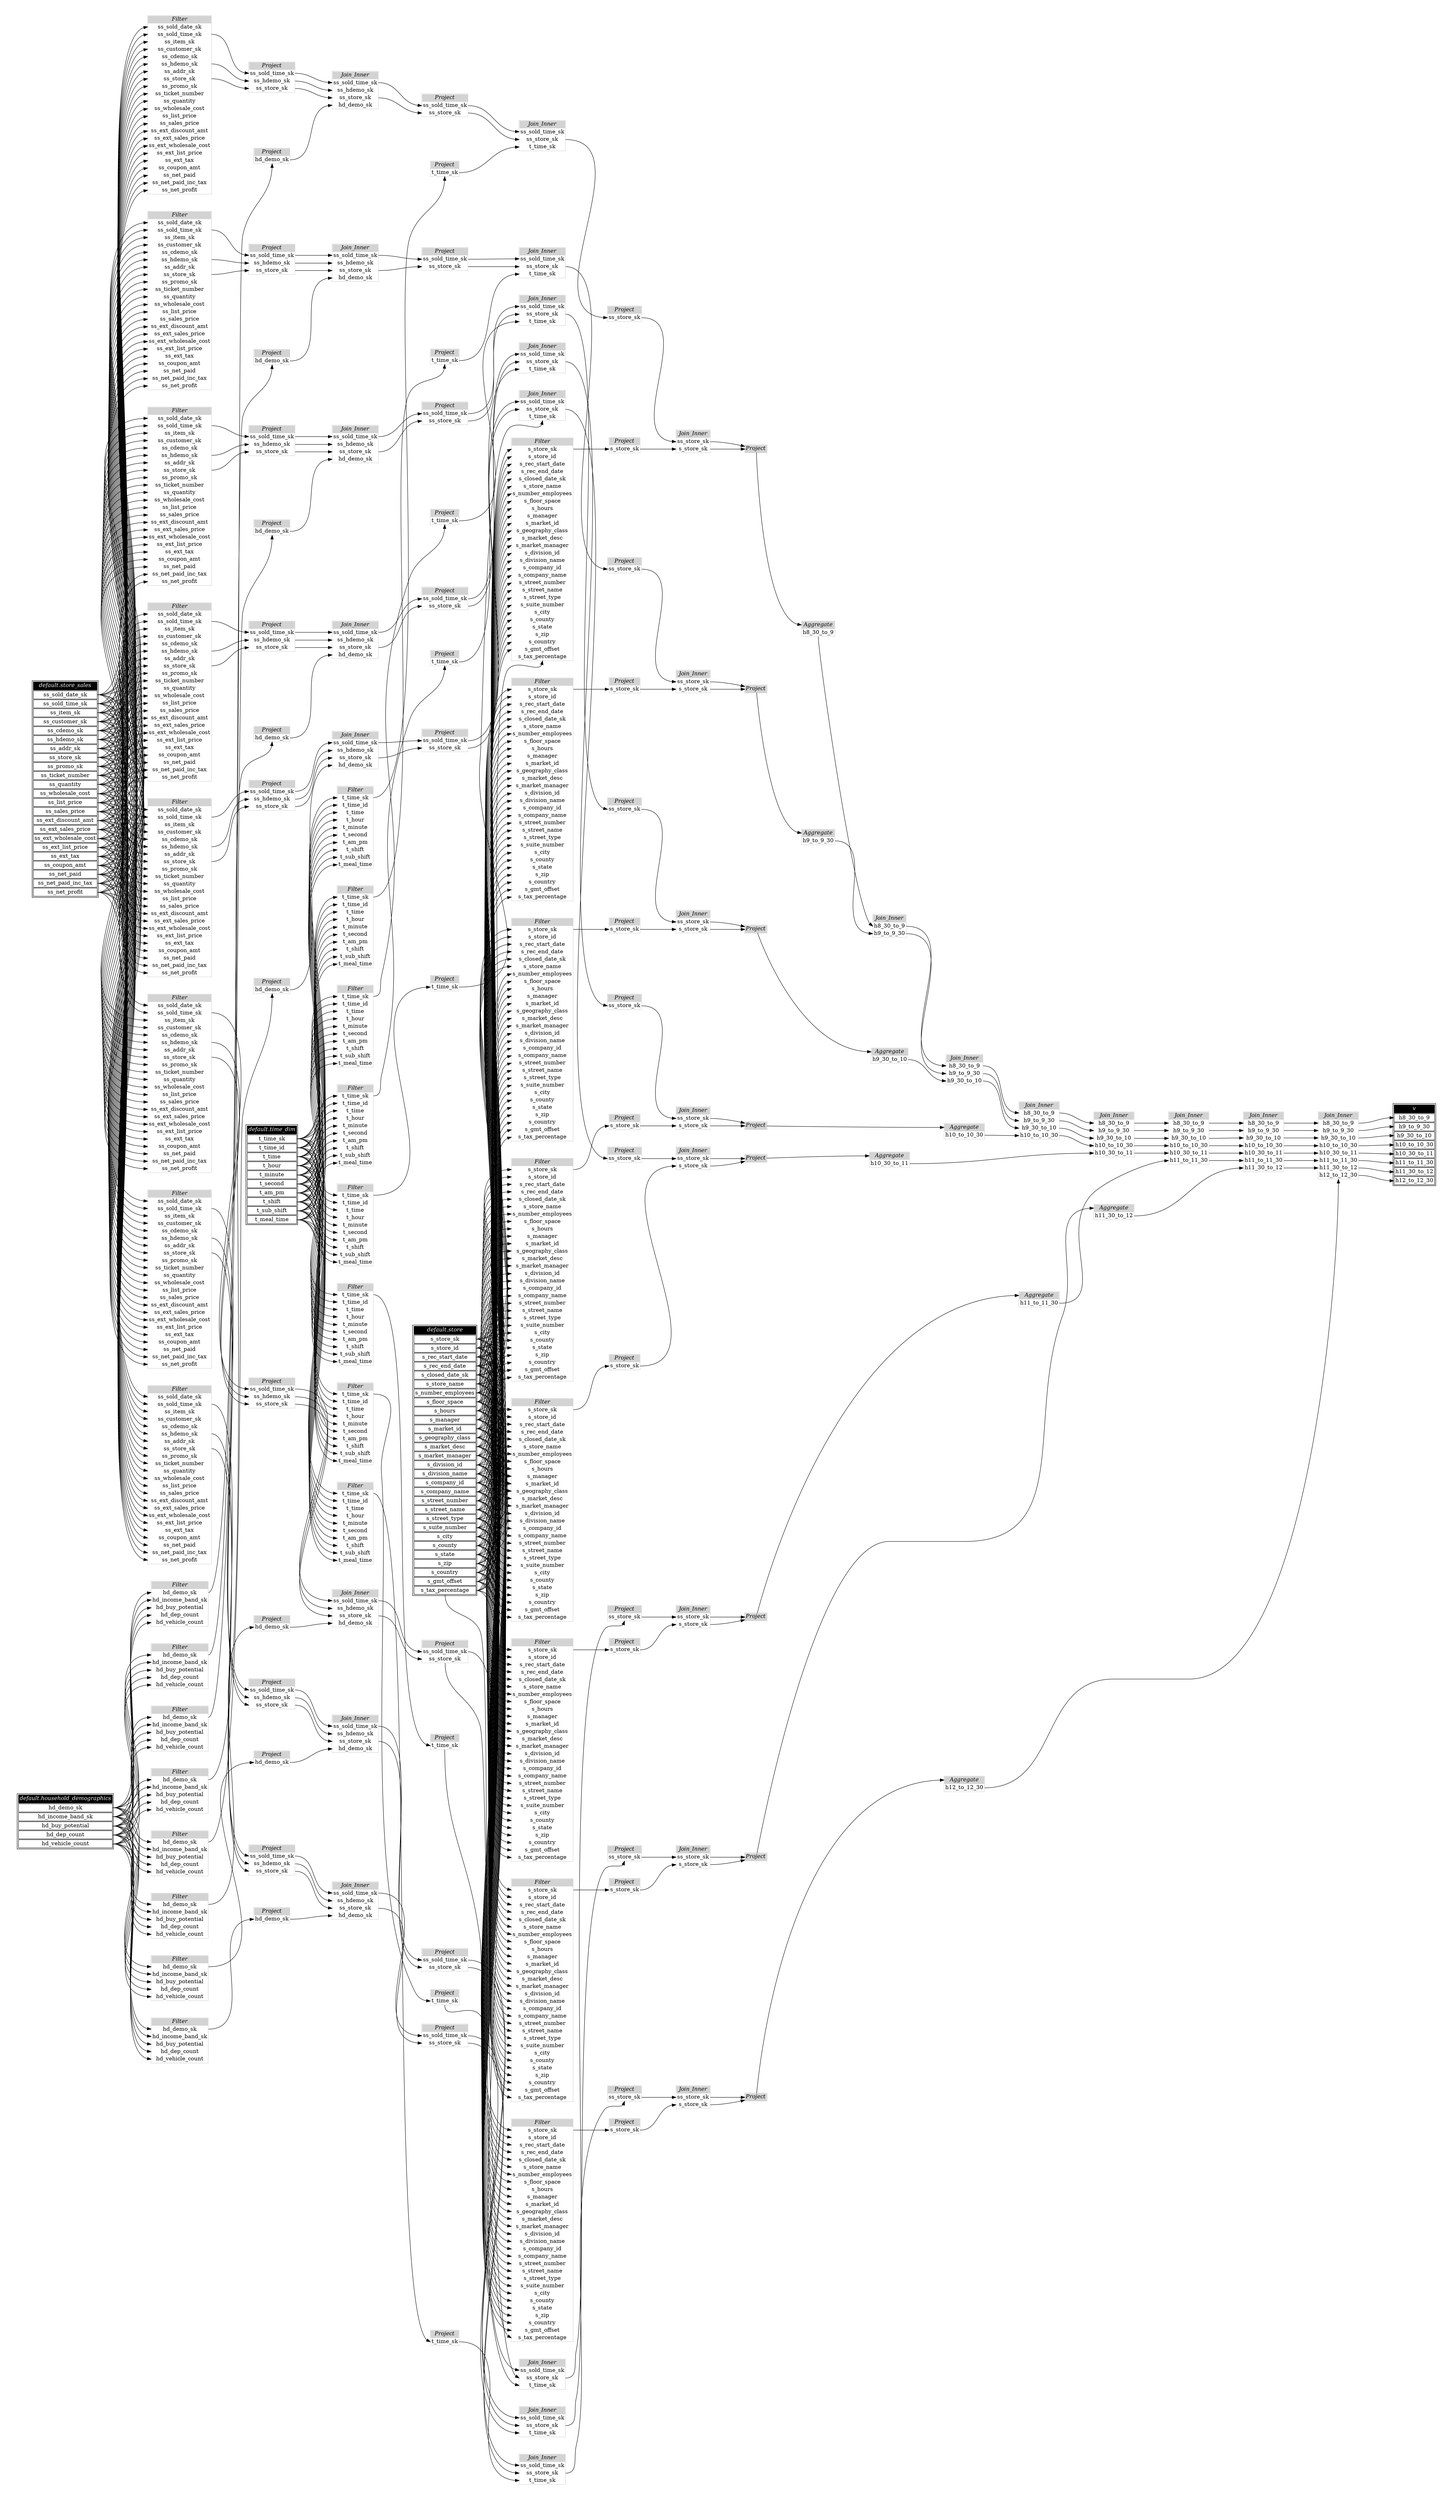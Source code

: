 // Automatically generated by TPCDSFlowTestSuite


digraph {
  graph [pad="0.5" nodesep="0.5" ranksep="1" fontname="Helvetica" rankdir=LR];
  node [shape=plaintext]

  
"Aggregate_1249b68" [label=<
<table color="lightgray" border="1" cellborder="0" cellspacing="0">
  <tr><td bgcolor="lightgray" port="nodeName"><i>Aggregate</i></td></tr>
  <tr><td port="0">h9_30_to_10</td></tr>
</table>>];
     

"Aggregate_1f54890" [label=<
<table color="lightgray" border="1" cellborder="0" cellspacing="0">
  <tr><td bgcolor="lightgray" port="nodeName"><i>Aggregate</i></td></tr>
  <tr><td port="0">h11_30_to_12</td></tr>
</table>>];
     

"Aggregate_285e1b4" [label=<
<table color="lightgray" border="1" cellborder="0" cellspacing="0">
  <tr><td bgcolor="lightgray" port="nodeName"><i>Aggregate</i></td></tr>
  <tr><td port="0">h10_to_10_30</td></tr>
</table>>];
     

"Aggregate_2b59e58" [label=<
<table color="lightgray" border="1" cellborder="0" cellspacing="0">
  <tr><td bgcolor="lightgray" port="nodeName"><i>Aggregate</i></td></tr>
  <tr><td port="0">h8_30_to_9</td></tr>
</table>>];
     

"Aggregate_6eb6051" [label=<
<table color="lightgray" border="1" cellborder="0" cellspacing="0">
  <tr><td bgcolor="lightgray" port="nodeName"><i>Aggregate</i></td></tr>
  <tr><td port="0">h9_to_9_30</td></tr>
</table>>];
     

"Aggregate_e901a27" [label=<
<table color="lightgray" border="1" cellborder="0" cellspacing="0">
  <tr><td bgcolor="lightgray" port="nodeName"><i>Aggregate</i></td></tr>
  <tr><td port="0">h12_to_12_30</td></tr>
</table>>];
     

"Aggregate_eb3bbf0" [label=<
<table color="lightgray" border="1" cellborder="0" cellspacing="0">
  <tr><td bgcolor="lightgray" port="nodeName"><i>Aggregate</i></td></tr>
  <tr><td port="0">h10_30_to_11</td></tr>
</table>>];
     

"Aggregate_edc236e" [label=<
<table color="lightgray" border="1" cellborder="0" cellspacing="0">
  <tr><td bgcolor="lightgray" port="nodeName"><i>Aggregate</i></td></tr>
  <tr><td port="0">h11_to_11_30</td></tr>
</table>>];
     

"Filter_03e43b4" [label=<
<table color="lightgray" border="1" cellborder="0" cellspacing="0">
  <tr><td bgcolor="lightgray" port="nodeName"><i>Filter</i></td></tr>
  <tr><td port="0">s_store_sk</td></tr>
<tr><td port="1">s_store_id</td></tr>
<tr><td port="2">s_rec_start_date</td></tr>
<tr><td port="3">s_rec_end_date</td></tr>
<tr><td port="4">s_closed_date_sk</td></tr>
<tr><td port="5">s_store_name</td></tr>
<tr><td port="6">s_number_employees</td></tr>
<tr><td port="7">s_floor_space</td></tr>
<tr><td port="8">s_hours</td></tr>
<tr><td port="9">s_manager</td></tr>
<tr><td port="10">s_market_id</td></tr>
<tr><td port="11">s_geography_class</td></tr>
<tr><td port="12">s_market_desc</td></tr>
<tr><td port="13">s_market_manager</td></tr>
<tr><td port="14">s_division_id</td></tr>
<tr><td port="15">s_division_name</td></tr>
<tr><td port="16">s_company_id</td></tr>
<tr><td port="17">s_company_name</td></tr>
<tr><td port="18">s_street_number</td></tr>
<tr><td port="19">s_street_name</td></tr>
<tr><td port="20">s_street_type</td></tr>
<tr><td port="21">s_suite_number</td></tr>
<tr><td port="22">s_city</td></tr>
<tr><td port="23">s_county</td></tr>
<tr><td port="24">s_state</td></tr>
<tr><td port="25">s_zip</td></tr>
<tr><td port="26">s_country</td></tr>
<tr><td port="27">s_gmt_offset</td></tr>
<tr><td port="28">s_tax_percentage</td></tr>
</table>>];
     

"Filter_0c38779" [label=<
<table color="lightgray" border="1" cellborder="0" cellspacing="0">
  <tr><td bgcolor="lightgray" port="nodeName"><i>Filter</i></td></tr>
  <tr><td port="0">s_store_sk</td></tr>
<tr><td port="1">s_store_id</td></tr>
<tr><td port="2">s_rec_start_date</td></tr>
<tr><td port="3">s_rec_end_date</td></tr>
<tr><td port="4">s_closed_date_sk</td></tr>
<tr><td port="5">s_store_name</td></tr>
<tr><td port="6">s_number_employees</td></tr>
<tr><td port="7">s_floor_space</td></tr>
<tr><td port="8">s_hours</td></tr>
<tr><td port="9">s_manager</td></tr>
<tr><td port="10">s_market_id</td></tr>
<tr><td port="11">s_geography_class</td></tr>
<tr><td port="12">s_market_desc</td></tr>
<tr><td port="13">s_market_manager</td></tr>
<tr><td port="14">s_division_id</td></tr>
<tr><td port="15">s_division_name</td></tr>
<tr><td port="16">s_company_id</td></tr>
<tr><td port="17">s_company_name</td></tr>
<tr><td port="18">s_street_number</td></tr>
<tr><td port="19">s_street_name</td></tr>
<tr><td port="20">s_street_type</td></tr>
<tr><td port="21">s_suite_number</td></tr>
<tr><td port="22">s_city</td></tr>
<tr><td port="23">s_county</td></tr>
<tr><td port="24">s_state</td></tr>
<tr><td port="25">s_zip</td></tr>
<tr><td port="26">s_country</td></tr>
<tr><td port="27">s_gmt_offset</td></tr>
<tr><td port="28">s_tax_percentage</td></tr>
</table>>];
     

"Filter_1b5a879" [label=<
<table color="lightgray" border="1" cellborder="0" cellspacing="0">
  <tr><td bgcolor="lightgray" port="nodeName"><i>Filter</i></td></tr>
  <tr><td port="0">t_time_sk</td></tr>
<tr><td port="1">t_time_id</td></tr>
<tr><td port="2">t_time</td></tr>
<tr><td port="3">t_hour</td></tr>
<tr><td port="4">t_minute</td></tr>
<tr><td port="5">t_second</td></tr>
<tr><td port="6">t_am_pm</td></tr>
<tr><td port="7">t_shift</td></tr>
<tr><td port="8">t_sub_shift</td></tr>
<tr><td port="9">t_meal_time</td></tr>
</table>>];
     

"Filter_1d15e2e" [label=<
<table color="lightgray" border="1" cellborder="0" cellspacing="0">
  <tr><td bgcolor="lightgray" port="nodeName"><i>Filter</i></td></tr>
  <tr><td port="0">t_time_sk</td></tr>
<tr><td port="1">t_time_id</td></tr>
<tr><td port="2">t_time</td></tr>
<tr><td port="3">t_hour</td></tr>
<tr><td port="4">t_minute</td></tr>
<tr><td port="5">t_second</td></tr>
<tr><td port="6">t_am_pm</td></tr>
<tr><td port="7">t_shift</td></tr>
<tr><td port="8">t_sub_shift</td></tr>
<tr><td port="9">t_meal_time</td></tr>
</table>>];
     

"Filter_1d9aa7e" [label=<
<table color="lightgray" border="1" cellborder="0" cellspacing="0">
  <tr><td bgcolor="lightgray" port="nodeName"><i>Filter</i></td></tr>
  <tr><td port="0">ss_sold_date_sk</td></tr>
<tr><td port="1">ss_sold_time_sk</td></tr>
<tr><td port="2">ss_item_sk</td></tr>
<tr><td port="3">ss_customer_sk</td></tr>
<tr><td port="4">ss_cdemo_sk</td></tr>
<tr><td port="5">ss_hdemo_sk</td></tr>
<tr><td port="6">ss_addr_sk</td></tr>
<tr><td port="7">ss_store_sk</td></tr>
<tr><td port="8">ss_promo_sk</td></tr>
<tr><td port="9">ss_ticket_number</td></tr>
<tr><td port="10">ss_quantity</td></tr>
<tr><td port="11">ss_wholesale_cost</td></tr>
<tr><td port="12">ss_list_price</td></tr>
<tr><td port="13">ss_sales_price</td></tr>
<tr><td port="14">ss_ext_discount_amt</td></tr>
<tr><td port="15">ss_ext_sales_price</td></tr>
<tr><td port="16">ss_ext_wholesale_cost</td></tr>
<tr><td port="17">ss_ext_list_price</td></tr>
<tr><td port="18">ss_ext_tax</td></tr>
<tr><td port="19">ss_coupon_amt</td></tr>
<tr><td port="20">ss_net_paid</td></tr>
<tr><td port="21">ss_net_paid_inc_tax</td></tr>
<tr><td port="22">ss_net_profit</td></tr>
</table>>];
     

"Filter_1ddb69d" [label=<
<table color="lightgray" border="1" cellborder="0" cellspacing="0">
  <tr><td bgcolor="lightgray" port="nodeName"><i>Filter</i></td></tr>
  <tr><td port="0">hd_demo_sk</td></tr>
<tr><td port="1">hd_income_band_sk</td></tr>
<tr><td port="2">hd_buy_potential</td></tr>
<tr><td port="3">hd_dep_count</td></tr>
<tr><td port="4">hd_vehicle_count</td></tr>
</table>>];
     

"Filter_21c32cf" [label=<
<table color="lightgray" border="1" cellborder="0" cellspacing="0">
  <tr><td bgcolor="lightgray" port="nodeName"><i>Filter</i></td></tr>
  <tr><td port="0">ss_sold_date_sk</td></tr>
<tr><td port="1">ss_sold_time_sk</td></tr>
<tr><td port="2">ss_item_sk</td></tr>
<tr><td port="3">ss_customer_sk</td></tr>
<tr><td port="4">ss_cdemo_sk</td></tr>
<tr><td port="5">ss_hdemo_sk</td></tr>
<tr><td port="6">ss_addr_sk</td></tr>
<tr><td port="7">ss_store_sk</td></tr>
<tr><td port="8">ss_promo_sk</td></tr>
<tr><td port="9">ss_ticket_number</td></tr>
<tr><td port="10">ss_quantity</td></tr>
<tr><td port="11">ss_wholesale_cost</td></tr>
<tr><td port="12">ss_list_price</td></tr>
<tr><td port="13">ss_sales_price</td></tr>
<tr><td port="14">ss_ext_discount_amt</td></tr>
<tr><td port="15">ss_ext_sales_price</td></tr>
<tr><td port="16">ss_ext_wholesale_cost</td></tr>
<tr><td port="17">ss_ext_list_price</td></tr>
<tr><td port="18">ss_ext_tax</td></tr>
<tr><td port="19">ss_coupon_amt</td></tr>
<tr><td port="20">ss_net_paid</td></tr>
<tr><td port="21">ss_net_paid_inc_tax</td></tr>
<tr><td port="22">ss_net_profit</td></tr>
</table>>];
     

"Filter_24a808f" [label=<
<table color="lightgray" border="1" cellborder="0" cellspacing="0">
  <tr><td bgcolor="lightgray" port="nodeName"><i>Filter</i></td></tr>
  <tr><td port="0">t_time_sk</td></tr>
<tr><td port="1">t_time_id</td></tr>
<tr><td port="2">t_time</td></tr>
<tr><td port="3">t_hour</td></tr>
<tr><td port="4">t_minute</td></tr>
<tr><td port="5">t_second</td></tr>
<tr><td port="6">t_am_pm</td></tr>
<tr><td port="7">t_shift</td></tr>
<tr><td port="8">t_sub_shift</td></tr>
<tr><td port="9">t_meal_time</td></tr>
</table>>];
     

"Filter_3376645" [label=<
<table color="lightgray" border="1" cellborder="0" cellspacing="0">
  <tr><td bgcolor="lightgray" port="nodeName"><i>Filter</i></td></tr>
  <tr><td port="0">hd_demo_sk</td></tr>
<tr><td port="1">hd_income_band_sk</td></tr>
<tr><td port="2">hd_buy_potential</td></tr>
<tr><td port="3">hd_dep_count</td></tr>
<tr><td port="4">hd_vehicle_count</td></tr>
</table>>];
     

"Filter_34e0d20" [label=<
<table color="lightgray" border="1" cellborder="0" cellspacing="0">
  <tr><td bgcolor="lightgray" port="nodeName"><i>Filter</i></td></tr>
  <tr><td port="0">s_store_sk</td></tr>
<tr><td port="1">s_store_id</td></tr>
<tr><td port="2">s_rec_start_date</td></tr>
<tr><td port="3">s_rec_end_date</td></tr>
<tr><td port="4">s_closed_date_sk</td></tr>
<tr><td port="5">s_store_name</td></tr>
<tr><td port="6">s_number_employees</td></tr>
<tr><td port="7">s_floor_space</td></tr>
<tr><td port="8">s_hours</td></tr>
<tr><td port="9">s_manager</td></tr>
<tr><td port="10">s_market_id</td></tr>
<tr><td port="11">s_geography_class</td></tr>
<tr><td port="12">s_market_desc</td></tr>
<tr><td port="13">s_market_manager</td></tr>
<tr><td port="14">s_division_id</td></tr>
<tr><td port="15">s_division_name</td></tr>
<tr><td port="16">s_company_id</td></tr>
<tr><td port="17">s_company_name</td></tr>
<tr><td port="18">s_street_number</td></tr>
<tr><td port="19">s_street_name</td></tr>
<tr><td port="20">s_street_type</td></tr>
<tr><td port="21">s_suite_number</td></tr>
<tr><td port="22">s_city</td></tr>
<tr><td port="23">s_county</td></tr>
<tr><td port="24">s_state</td></tr>
<tr><td port="25">s_zip</td></tr>
<tr><td port="26">s_country</td></tr>
<tr><td port="27">s_gmt_offset</td></tr>
<tr><td port="28">s_tax_percentage</td></tr>
</table>>];
     

"Filter_41a823b" [label=<
<table color="lightgray" border="1" cellborder="0" cellspacing="0">
  <tr><td bgcolor="lightgray" port="nodeName"><i>Filter</i></td></tr>
  <tr><td port="0">t_time_sk</td></tr>
<tr><td port="1">t_time_id</td></tr>
<tr><td port="2">t_time</td></tr>
<tr><td port="3">t_hour</td></tr>
<tr><td port="4">t_minute</td></tr>
<tr><td port="5">t_second</td></tr>
<tr><td port="6">t_am_pm</td></tr>
<tr><td port="7">t_shift</td></tr>
<tr><td port="8">t_sub_shift</td></tr>
<tr><td port="9">t_meal_time</td></tr>
</table>>];
     

"Filter_41cb7bb" [label=<
<table color="lightgray" border="1" cellborder="0" cellspacing="0">
  <tr><td bgcolor="lightgray" port="nodeName"><i>Filter</i></td></tr>
  <tr><td port="0">hd_demo_sk</td></tr>
<tr><td port="1">hd_income_band_sk</td></tr>
<tr><td port="2">hd_buy_potential</td></tr>
<tr><td port="3">hd_dep_count</td></tr>
<tr><td port="4">hd_vehicle_count</td></tr>
</table>>];
     

"Filter_50730a3" [label=<
<table color="lightgray" border="1" cellborder="0" cellspacing="0">
  <tr><td bgcolor="lightgray" port="nodeName"><i>Filter</i></td></tr>
  <tr><td port="0">hd_demo_sk</td></tr>
<tr><td port="1">hd_income_band_sk</td></tr>
<tr><td port="2">hd_buy_potential</td></tr>
<tr><td port="3">hd_dep_count</td></tr>
<tr><td port="4">hd_vehicle_count</td></tr>
</table>>];
     

"Filter_547181c" [label=<
<table color="lightgray" border="1" cellborder="0" cellspacing="0">
  <tr><td bgcolor="lightgray" port="nodeName"><i>Filter</i></td></tr>
  <tr><td port="0">ss_sold_date_sk</td></tr>
<tr><td port="1">ss_sold_time_sk</td></tr>
<tr><td port="2">ss_item_sk</td></tr>
<tr><td port="3">ss_customer_sk</td></tr>
<tr><td port="4">ss_cdemo_sk</td></tr>
<tr><td port="5">ss_hdemo_sk</td></tr>
<tr><td port="6">ss_addr_sk</td></tr>
<tr><td port="7">ss_store_sk</td></tr>
<tr><td port="8">ss_promo_sk</td></tr>
<tr><td port="9">ss_ticket_number</td></tr>
<tr><td port="10">ss_quantity</td></tr>
<tr><td port="11">ss_wholesale_cost</td></tr>
<tr><td port="12">ss_list_price</td></tr>
<tr><td port="13">ss_sales_price</td></tr>
<tr><td port="14">ss_ext_discount_amt</td></tr>
<tr><td port="15">ss_ext_sales_price</td></tr>
<tr><td port="16">ss_ext_wholesale_cost</td></tr>
<tr><td port="17">ss_ext_list_price</td></tr>
<tr><td port="18">ss_ext_tax</td></tr>
<tr><td port="19">ss_coupon_amt</td></tr>
<tr><td port="20">ss_net_paid</td></tr>
<tr><td port="21">ss_net_paid_inc_tax</td></tr>
<tr><td port="22">ss_net_profit</td></tr>
</table>>];
     

"Filter_69ab6ae" [label=<
<table color="lightgray" border="1" cellborder="0" cellspacing="0">
  <tr><td bgcolor="lightgray" port="nodeName"><i>Filter</i></td></tr>
  <tr><td port="0">s_store_sk</td></tr>
<tr><td port="1">s_store_id</td></tr>
<tr><td port="2">s_rec_start_date</td></tr>
<tr><td port="3">s_rec_end_date</td></tr>
<tr><td port="4">s_closed_date_sk</td></tr>
<tr><td port="5">s_store_name</td></tr>
<tr><td port="6">s_number_employees</td></tr>
<tr><td port="7">s_floor_space</td></tr>
<tr><td port="8">s_hours</td></tr>
<tr><td port="9">s_manager</td></tr>
<tr><td port="10">s_market_id</td></tr>
<tr><td port="11">s_geography_class</td></tr>
<tr><td port="12">s_market_desc</td></tr>
<tr><td port="13">s_market_manager</td></tr>
<tr><td port="14">s_division_id</td></tr>
<tr><td port="15">s_division_name</td></tr>
<tr><td port="16">s_company_id</td></tr>
<tr><td port="17">s_company_name</td></tr>
<tr><td port="18">s_street_number</td></tr>
<tr><td port="19">s_street_name</td></tr>
<tr><td port="20">s_street_type</td></tr>
<tr><td port="21">s_suite_number</td></tr>
<tr><td port="22">s_city</td></tr>
<tr><td port="23">s_county</td></tr>
<tr><td port="24">s_state</td></tr>
<tr><td port="25">s_zip</td></tr>
<tr><td port="26">s_country</td></tr>
<tr><td port="27">s_gmt_offset</td></tr>
<tr><td port="28">s_tax_percentage</td></tr>
</table>>];
     

"Filter_6cc960e" [label=<
<table color="lightgray" border="1" cellborder="0" cellspacing="0">
  <tr><td bgcolor="lightgray" port="nodeName"><i>Filter</i></td></tr>
  <tr><td port="0">s_store_sk</td></tr>
<tr><td port="1">s_store_id</td></tr>
<tr><td port="2">s_rec_start_date</td></tr>
<tr><td port="3">s_rec_end_date</td></tr>
<tr><td port="4">s_closed_date_sk</td></tr>
<tr><td port="5">s_store_name</td></tr>
<tr><td port="6">s_number_employees</td></tr>
<tr><td port="7">s_floor_space</td></tr>
<tr><td port="8">s_hours</td></tr>
<tr><td port="9">s_manager</td></tr>
<tr><td port="10">s_market_id</td></tr>
<tr><td port="11">s_geography_class</td></tr>
<tr><td port="12">s_market_desc</td></tr>
<tr><td port="13">s_market_manager</td></tr>
<tr><td port="14">s_division_id</td></tr>
<tr><td port="15">s_division_name</td></tr>
<tr><td port="16">s_company_id</td></tr>
<tr><td port="17">s_company_name</td></tr>
<tr><td port="18">s_street_number</td></tr>
<tr><td port="19">s_street_name</td></tr>
<tr><td port="20">s_street_type</td></tr>
<tr><td port="21">s_suite_number</td></tr>
<tr><td port="22">s_city</td></tr>
<tr><td port="23">s_county</td></tr>
<tr><td port="24">s_state</td></tr>
<tr><td port="25">s_zip</td></tr>
<tr><td port="26">s_country</td></tr>
<tr><td port="27">s_gmt_offset</td></tr>
<tr><td port="28">s_tax_percentage</td></tr>
</table>>];
     

"Filter_7242efd" [label=<
<table color="lightgray" border="1" cellborder="0" cellspacing="0">
  <tr><td bgcolor="lightgray" port="nodeName"><i>Filter</i></td></tr>
  <tr><td port="0">hd_demo_sk</td></tr>
<tr><td port="1">hd_income_band_sk</td></tr>
<tr><td port="2">hd_buy_potential</td></tr>
<tr><td port="3">hd_dep_count</td></tr>
<tr><td port="4">hd_vehicle_count</td></tr>
</table>>];
     

"Filter_73e59d3" [label=<
<table color="lightgray" border="1" cellborder="0" cellspacing="0">
  <tr><td bgcolor="lightgray" port="nodeName"><i>Filter</i></td></tr>
  <tr><td port="0">s_store_sk</td></tr>
<tr><td port="1">s_store_id</td></tr>
<tr><td port="2">s_rec_start_date</td></tr>
<tr><td port="3">s_rec_end_date</td></tr>
<tr><td port="4">s_closed_date_sk</td></tr>
<tr><td port="5">s_store_name</td></tr>
<tr><td port="6">s_number_employees</td></tr>
<tr><td port="7">s_floor_space</td></tr>
<tr><td port="8">s_hours</td></tr>
<tr><td port="9">s_manager</td></tr>
<tr><td port="10">s_market_id</td></tr>
<tr><td port="11">s_geography_class</td></tr>
<tr><td port="12">s_market_desc</td></tr>
<tr><td port="13">s_market_manager</td></tr>
<tr><td port="14">s_division_id</td></tr>
<tr><td port="15">s_division_name</td></tr>
<tr><td port="16">s_company_id</td></tr>
<tr><td port="17">s_company_name</td></tr>
<tr><td port="18">s_street_number</td></tr>
<tr><td port="19">s_street_name</td></tr>
<tr><td port="20">s_street_type</td></tr>
<tr><td port="21">s_suite_number</td></tr>
<tr><td port="22">s_city</td></tr>
<tr><td port="23">s_county</td></tr>
<tr><td port="24">s_state</td></tr>
<tr><td port="25">s_zip</td></tr>
<tr><td port="26">s_country</td></tr>
<tr><td port="27">s_gmt_offset</td></tr>
<tr><td port="28">s_tax_percentage</td></tr>
</table>>];
     

"Filter_8f1f8ff" [label=<
<table color="lightgray" border="1" cellborder="0" cellspacing="0">
  <tr><td bgcolor="lightgray" port="nodeName"><i>Filter</i></td></tr>
  <tr><td port="0">t_time_sk</td></tr>
<tr><td port="1">t_time_id</td></tr>
<tr><td port="2">t_time</td></tr>
<tr><td port="3">t_hour</td></tr>
<tr><td port="4">t_minute</td></tr>
<tr><td port="5">t_second</td></tr>
<tr><td port="6">t_am_pm</td></tr>
<tr><td port="7">t_shift</td></tr>
<tr><td port="8">t_sub_shift</td></tr>
<tr><td port="9">t_meal_time</td></tr>
</table>>];
     

"Filter_97afeaa" [label=<
<table color="lightgray" border="1" cellborder="0" cellspacing="0">
  <tr><td bgcolor="lightgray" port="nodeName"><i>Filter</i></td></tr>
  <tr><td port="0">ss_sold_date_sk</td></tr>
<tr><td port="1">ss_sold_time_sk</td></tr>
<tr><td port="2">ss_item_sk</td></tr>
<tr><td port="3">ss_customer_sk</td></tr>
<tr><td port="4">ss_cdemo_sk</td></tr>
<tr><td port="5">ss_hdemo_sk</td></tr>
<tr><td port="6">ss_addr_sk</td></tr>
<tr><td port="7">ss_store_sk</td></tr>
<tr><td port="8">ss_promo_sk</td></tr>
<tr><td port="9">ss_ticket_number</td></tr>
<tr><td port="10">ss_quantity</td></tr>
<tr><td port="11">ss_wholesale_cost</td></tr>
<tr><td port="12">ss_list_price</td></tr>
<tr><td port="13">ss_sales_price</td></tr>
<tr><td port="14">ss_ext_discount_amt</td></tr>
<tr><td port="15">ss_ext_sales_price</td></tr>
<tr><td port="16">ss_ext_wholesale_cost</td></tr>
<tr><td port="17">ss_ext_list_price</td></tr>
<tr><td port="18">ss_ext_tax</td></tr>
<tr><td port="19">ss_coupon_amt</td></tr>
<tr><td port="20">ss_net_paid</td></tr>
<tr><td port="21">ss_net_paid_inc_tax</td></tr>
<tr><td port="22">ss_net_profit</td></tr>
</table>>];
     

"Filter_9b313b2" [label=<
<table color="lightgray" border="1" cellborder="0" cellspacing="0">
  <tr><td bgcolor="lightgray" port="nodeName"><i>Filter</i></td></tr>
  <tr><td port="0">ss_sold_date_sk</td></tr>
<tr><td port="1">ss_sold_time_sk</td></tr>
<tr><td port="2">ss_item_sk</td></tr>
<tr><td port="3">ss_customer_sk</td></tr>
<tr><td port="4">ss_cdemo_sk</td></tr>
<tr><td port="5">ss_hdemo_sk</td></tr>
<tr><td port="6">ss_addr_sk</td></tr>
<tr><td port="7">ss_store_sk</td></tr>
<tr><td port="8">ss_promo_sk</td></tr>
<tr><td port="9">ss_ticket_number</td></tr>
<tr><td port="10">ss_quantity</td></tr>
<tr><td port="11">ss_wholesale_cost</td></tr>
<tr><td port="12">ss_list_price</td></tr>
<tr><td port="13">ss_sales_price</td></tr>
<tr><td port="14">ss_ext_discount_amt</td></tr>
<tr><td port="15">ss_ext_sales_price</td></tr>
<tr><td port="16">ss_ext_wholesale_cost</td></tr>
<tr><td port="17">ss_ext_list_price</td></tr>
<tr><td port="18">ss_ext_tax</td></tr>
<tr><td port="19">ss_coupon_amt</td></tr>
<tr><td port="20">ss_net_paid</td></tr>
<tr><td port="21">ss_net_paid_inc_tax</td></tr>
<tr><td port="22">ss_net_profit</td></tr>
</table>>];
     

"Filter_a08cdfd" [label=<
<table color="lightgray" border="1" cellborder="0" cellspacing="0">
  <tr><td bgcolor="lightgray" port="nodeName"><i>Filter</i></td></tr>
  <tr><td port="0">hd_demo_sk</td></tr>
<tr><td port="1">hd_income_band_sk</td></tr>
<tr><td port="2">hd_buy_potential</td></tr>
<tr><td port="3">hd_dep_count</td></tr>
<tr><td port="4">hd_vehicle_count</td></tr>
</table>>];
     

"Filter_b112e8b" [label=<
<table color="lightgray" border="1" cellborder="0" cellspacing="0">
  <tr><td bgcolor="lightgray" port="nodeName"><i>Filter</i></td></tr>
  <tr><td port="0">ss_sold_date_sk</td></tr>
<tr><td port="1">ss_sold_time_sk</td></tr>
<tr><td port="2">ss_item_sk</td></tr>
<tr><td port="3">ss_customer_sk</td></tr>
<tr><td port="4">ss_cdemo_sk</td></tr>
<tr><td port="5">ss_hdemo_sk</td></tr>
<tr><td port="6">ss_addr_sk</td></tr>
<tr><td port="7">ss_store_sk</td></tr>
<tr><td port="8">ss_promo_sk</td></tr>
<tr><td port="9">ss_ticket_number</td></tr>
<tr><td port="10">ss_quantity</td></tr>
<tr><td port="11">ss_wholesale_cost</td></tr>
<tr><td port="12">ss_list_price</td></tr>
<tr><td port="13">ss_sales_price</td></tr>
<tr><td port="14">ss_ext_discount_amt</td></tr>
<tr><td port="15">ss_ext_sales_price</td></tr>
<tr><td port="16">ss_ext_wholesale_cost</td></tr>
<tr><td port="17">ss_ext_list_price</td></tr>
<tr><td port="18">ss_ext_tax</td></tr>
<tr><td port="19">ss_coupon_amt</td></tr>
<tr><td port="20">ss_net_paid</td></tr>
<tr><td port="21">ss_net_paid_inc_tax</td></tr>
<tr><td port="22">ss_net_profit</td></tr>
</table>>];
     

"Filter_b527539" [label=<
<table color="lightgray" border="1" cellborder="0" cellspacing="0">
  <tr><td bgcolor="lightgray" port="nodeName"><i>Filter</i></td></tr>
  <tr><td port="0">s_store_sk</td></tr>
<tr><td port="1">s_store_id</td></tr>
<tr><td port="2">s_rec_start_date</td></tr>
<tr><td port="3">s_rec_end_date</td></tr>
<tr><td port="4">s_closed_date_sk</td></tr>
<tr><td port="5">s_store_name</td></tr>
<tr><td port="6">s_number_employees</td></tr>
<tr><td port="7">s_floor_space</td></tr>
<tr><td port="8">s_hours</td></tr>
<tr><td port="9">s_manager</td></tr>
<tr><td port="10">s_market_id</td></tr>
<tr><td port="11">s_geography_class</td></tr>
<tr><td port="12">s_market_desc</td></tr>
<tr><td port="13">s_market_manager</td></tr>
<tr><td port="14">s_division_id</td></tr>
<tr><td port="15">s_division_name</td></tr>
<tr><td port="16">s_company_id</td></tr>
<tr><td port="17">s_company_name</td></tr>
<tr><td port="18">s_street_number</td></tr>
<tr><td port="19">s_street_name</td></tr>
<tr><td port="20">s_street_type</td></tr>
<tr><td port="21">s_suite_number</td></tr>
<tr><td port="22">s_city</td></tr>
<tr><td port="23">s_county</td></tr>
<tr><td port="24">s_state</td></tr>
<tr><td port="25">s_zip</td></tr>
<tr><td port="26">s_country</td></tr>
<tr><td port="27">s_gmt_offset</td></tr>
<tr><td port="28">s_tax_percentage</td></tr>
</table>>];
     

"Filter_c4a75b1" [label=<
<table color="lightgray" border="1" cellborder="0" cellspacing="0">
  <tr><td bgcolor="lightgray" port="nodeName"><i>Filter</i></td></tr>
  <tr><td port="0">hd_demo_sk</td></tr>
<tr><td port="1">hd_income_band_sk</td></tr>
<tr><td port="2">hd_buy_potential</td></tr>
<tr><td port="3">hd_dep_count</td></tr>
<tr><td port="4">hd_vehicle_count</td></tr>
</table>>];
     

"Filter_cd8818b" [label=<
<table color="lightgray" border="1" cellborder="0" cellspacing="0">
  <tr><td bgcolor="lightgray" port="nodeName"><i>Filter</i></td></tr>
  <tr><td port="0">t_time_sk</td></tr>
<tr><td port="1">t_time_id</td></tr>
<tr><td port="2">t_time</td></tr>
<tr><td port="3">t_hour</td></tr>
<tr><td port="4">t_minute</td></tr>
<tr><td port="5">t_second</td></tr>
<tr><td port="6">t_am_pm</td></tr>
<tr><td port="7">t_shift</td></tr>
<tr><td port="8">t_sub_shift</td></tr>
<tr><td port="9">t_meal_time</td></tr>
</table>>];
     

"Filter_d697b46" [label=<
<table color="lightgray" border="1" cellborder="0" cellspacing="0">
  <tr><td bgcolor="lightgray" port="nodeName"><i>Filter</i></td></tr>
  <tr><td port="0">s_store_sk</td></tr>
<tr><td port="1">s_store_id</td></tr>
<tr><td port="2">s_rec_start_date</td></tr>
<tr><td port="3">s_rec_end_date</td></tr>
<tr><td port="4">s_closed_date_sk</td></tr>
<tr><td port="5">s_store_name</td></tr>
<tr><td port="6">s_number_employees</td></tr>
<tr><td port="7">s_floor_space</td></tr>
<tr><td port="8">s_hours</td></tr>
<tr><td port="9">s_manager</td></tr>
<tr><td port="10">s_market_id</td></tr>
<tr><td port="11">s_geography_class</td></tr>
<tr><td port="12">s_market_desc</td></tr>
<tr><td port="13">s_market_manager</td></tr>
<tr><td port="14">s_division_id</td></tr>
<tr><td port="15">s_division_name</td></tr>
<tr><td port="16">s_company_id</td></tr>
<tr><td port="17">s_company_name</td></tr>
<tr><td port="18">s_street_number</td></tr>
<tr><td port="19">s_street_name</td></tr>
<tr><td port="20">s_street_type</td></tr>
<tr><td port="21">s_suite_number</td></tr>
<tr><td port="22">s_city</td></tr>
<tr><td port="23">s_county</td></tr>
<tr><td port="24">s_state</td></tr>
<tr><td port="25">s_zip</td></tr>
<tr><td port="26">s_country</td></tr>
<tr><td port="27">s_gmt_offset</td></tr>
<tr><td port="28">s_tax_percentage</td></tr>
</table>>];
     

"Filter_dcbe443" [label=<
<table color="lightgray" border="1" cellborder="0" cellspacing="0">
  <tr><td bgcolor="lightgray" port="nodeName"><i>Filter</i></td></tr>
  <tr><td port="0">t_time_sk</td></tr>
<tr><td port="1">t_time_id</td></tr>
<tr><td port="2">t_time</td></tr>
<tr><td port="3">t_hour</td></tr>
<tr><td port="4">t_minute</td></tr>
<tr><td port="5">t_second</td></tr>
<tr><td port="6">t_am_pm</td></tr>
<tr><td port="7">t_shift</td></tr>
<tr><td port="8">t_sub_shift</td></tr>
<tr><td port="9">t_meal_time</td></tr>
</table>>];
     

"Filter_e781c83" [label=<
<table color="lightgray" border="1" cellborder="0" cellspacing="0">
  <tr><td bgcolor="lightgray" port="nodeName"><i>Filter</i></td></tr>
  <tr><td port="0">t_time_sk</td></tr>
<tr><td port="1">t_time_id</td></tr>
<tr><td port="2">t_time</td></tr>
<tr><td port="3">t_hour</td></tr>
<tr><td port="4">t_minute</td></tr>
<tr><td port="5">t_second</td></tr>
<tr><td port="6">t_am_pm</td></tr>
<tr><td port="7">t_shift</td></tr>
<tr><td port="8">t_sub_shift</td></tr>
<tr><td port="9">t_meal_time</td></tr>
</table>>];
     

"Filter_f6ceff7" [label=<
<table color="lightgray" border="1" cellborder="0" cellspacing="0">
  <tr><td bgcolor="lightgray" port="nodeName"><i>Filter</i></td></tr>
  <tr><td port="0">ss_sold_date_sk</td></tr>
<tr><td port="1">ss_sold_time_sk</td></tr>
<tr><td port="2">ss_item_sk</td></tr>
<tr><td port="3">ss_customer_sk</td></tr>
<tr><td port="4">ss_cdemo_sk</td></tr>
<tr><td port="5">ss_hdemo_sk</td></tr>
<tr><td port="6">ss_addr_sk</td></tr>
<tr><td port="7">ss_store_sk</td></tr>
<tr><td port="8">ss_promo_sk</td></tr>
<tr><td port="9">ss_ticket_number</td></tr>
<tr><td port="10">ss_quantity</td></tr>
<tr><td port="11">ss_wholesale_cost</td></tr>
<tr><td port="12">ss_list_price</td></tr>
<tr><td port="13">ss_sales_price</td></tr>
<tr><td port="14">ss_ext_discount_amt</td></tr>
<tr><td port="15">ss_ext_sales_price</td></tr>
<tr><td port="16">ss_ext_wholesale_cost</td></tr>
<tr><td port="17">ss_ext_list_price</td></tr>
<tr><td port="18">ss_ext_tax</td></tr>
<tr><td port="19">ss_coupon_amt</td></tr>
<tr><td port="20">ss_net_paid</td></tr>
<tr><td port="21">ss_net_paid_inc_tax</td></tr>
<tr><td port="22">ss_net_profit</td></tr>
</table>>];
     

"Filter_fa478a4" [label=<
<table color="lightgray" border="1" cellborder="0" cellspacing="0">
  <tr><td bgcolor="lightgray" port="nodeName"><i>Filter</i></td></tr>
  <tr><td port="0">hd_demo_sk</td></tr>
<tr><td port="1">hd_income_band_sk</td></tr>
<tr><td port="2">hd_buy_potential</td></tr>
<tr><td port="3">hd_dep_count</td></tr>
<tr><td port="4">hd_vehicle_count</td></tr>
</table>>];
     

"Filter_fc3ecad" [label=<
<table color="lightgray" border="1" cellborder="0" cellspacing="0">
  <tr><td bgcolor="lightgray" port="nodeName"><i>Filter</i></td></tr>
  <tr><td port="0">ss_sold_date_sk</td></tr>
<tr><td port="1">ss_sold_time_sk</td></tr>
<tr><td port="2">ss_item_sk</td></tr>
<tr><td port="3">ss_customer_sk</td></tr>
<tr><td port="4">ss_cdemo_sk</td></tr>
<tr><td port="5">ss_hdemo_sk</td></tr>
<tr><td port="6">ss_addr_sk</td></tr>
<tr><td port="7">ss_store_sk</td></tr>
<tr><td port="8">ss_promo_sk</td></tr>
<tr><td port="9">ss_ticket_number</td></tr>
<tr><td port="10">ss_quantity</td></tr>
<tr><td port="11">ss_wholesale_cost</td></tr>
<tr><td port="12">ss_list_price</td></tr>
<tr><td port="13">ss_sales_price</td></tr>
<tr><td port="14">ss_ext_discount_amt</td></tr>
<tr><td port="15">ss_ext_sales_price</td></tr>
<tr><td port="16">ss_ext_wholesale_cost</td></tr>
<tr><td port="17">ss_ext_list_price</td></tr>
<tr><td port="18">ss_ext_tax</td></tr>
<tr><td port="19">ss_coupon_amt</td></tr>
<tr><td port="20">ss_net_paid</td></tr>
<tr><td port="21">ss_net_paid_inc_tax</td></tr>
<tr><td port="22">ss_net_profit</td></tr>
</table>>];
     

"Join_Inner_02b230d" [label=<
<table color="lightgray" border="1" cellborder="0" cellspacing="0">
  <tr><td bgcolor="lightgray" port="nodeName"><i>Join_Inner</i></td></tr>
  <tr><td port="0">ss_store_sk</td></tr>
<tr><td port="1">s_store_sk</td></tr>
</table>>];
     

"Join_Inner_046b975" [label=<
<table color="lightgray" border="1" cellborder="0" cellspacing="0">
  <tr><td bgcolor="lightgray" port="nodeName"><i>Join_Inner</i></td></tr>
  <tr><td port="0">ss_sold_time_sk</td></tr>
<tr><td port="1">ss_hdemo_sk</td></tr>
<tr><td port="2">ss_store_sk</td></tr>
<tr><td port="3">hd_demo_sk</td></tr>
</table>>];
     

"Join_Inner_365cde1" [label=<
<table color="lightgray" border="1" cellborder="0" cellspacing="0">
  <tr><td bgcolor="lightgray" port="nodeName"><i>Join_Inner</i></td></tr>
  <tr><td port="0">ss_sold_time_sk</td></tr>
<tr><td port="1">ss_store_sk</td></tr>
<tr><td port="2">t_time_sk</td></tr>
</table>>];
     

"Join_Inner_3be8110" [label=<
<table color="lightgray" border="1" cellborder="0" cellspacing="0">
  <tr><td bgcolor="lightgray" port="nodeName"><i>Join_Inner</i></td></tr>
  <tr><td port="0">ss_sold_time_sk</td></tr>
<tr><td port="1">ss_hdemo_sk</td></tr>
<tr><td port="2">ss_store_sk</td></tr>
<tr><td port="3">hd_demo_sk</td></tr>
</table>>];
     

"Join_Inner_416ec89" [label=<
<table color="lightgray" border="1" cellborder="0" cellspacing="0">
  <tr><td bgcolor="lightgray" port="nodeName"><i>Join_Inner</i></td></tr>
  <tr><td port="0">ss_store_sk</td></tr>
<tr><td port="1">s_store_sk</td></tr>
</table>>];
     

"Join_Inner_41a610e" [label=<
<table color="lightgray" border="1" cellborder="0" cellspacing="0">
  <tr><td bgcolor="lightgray" port="nodeName"><i>Join_Inner</i></td></tr>
  <tr><td port="0">ss_sold_time_sk</td></tr>
<tr><td port="1">ss_hdemo_sk</td></tr>
<tr><td port="2">ss_store_sk</td></tr>
<tr><td port="3">hd_demo_sk</td></tr>
</table>>];
     

"Join_Inner_4fd6b92" [label=<
<table color="lightgray" border="1" cellborder="0" cellspacing="0">
  <tr><td bgcolor="lightgray" port="nodeName"><i>Join_Inner</i></td></tr>
  <tr><td port="0">ss_sold_time_sk</td></tr>
<tr><td port="1">ss_hdemo_sk</td></tr>
<tr><td port="2">ss_store_sk</td></tr>
<tr><td port="3">hd_demo_sk</td></tr>
</table>>];
     

"Join_Inner_54956f2" [label=<
<table color="lightgray" border="1" cellborder="0" cellspacing="0">
  <tr><td bgcolor="lightgray" port="nodeName"><i>Join_Inner</i></td></tr>
  <tr><td port="0">h8_30_to_9</td></tr>
<tr><td port="1">h9_to_9_30</td></tr>
</table>>];
     

"Join_Inner_5ea9e77" [label=<
<table color="lightgray" border="1" cellborder="0" cellspacing="0">
  <tr><td bgcolor="lightgray" port="nodeName"><i>Join_Inner</i></td></tr>
  <tr><td port="0">ss_sold_time_sk</td></tr>
<tr><td port="1">ss_store_sk</td></tr>
<tr><td port="2">t_time_sk</td></tr>
</table>>];
     

"Join_Inner_616d849" [label=<
<table color="lightgray" border="1" cellborder="0" cellspacing="0">
  <tr><td bgcolor="lightgray" port="nodeName"><i>Join_Inner</i></td></tr>
  <tr><td port="0">h8_30_to_9</td></tr>
<tr><td port="1">h9_to_9_30</td></tr>
<tr><td port="2">h9_30_to_10</td></tr>
<tr><td port="3">h10_to_10_30</td></tr>
<tr><td port="4">h10_30_to_11</td></tr>
<tr><td port="5">h11_to_11_30</td></tr>
<tr><td port="6">h11_30_to_12</td></tr>
<tr><td port="7">h12_to_12_30</td></tr>
</table>>];
     

"Join_Inner_662c576" [label=<
<table color="lightgray" border="1" cellborder="0" cellspacing="0">
  <tr><td bgcolor="lightgray" port="nodeName"><i>Join_Inner</i></td></tr>
  <tr><td port="0">h8_30_to_9</td></tr>
<tr><td port="1">h9_to_9_30</td></tr>
<tr><td port="2">h9_30_to_10</td></tr>
<tr><td port="3">h10_to_10_30</td></tr>
</table>>];
     

"Join_Inner_69ce4f9" [label=<
<table color="lightgray" border="1" cellborder="0" cellspacing="0">
  <tr><td bgcolor="lightgray" port="nodeName"><i>Join_Inner</i></td></tr>
  <tr><td port="0">ss_sold_time_sk</td></tr>
<tr><td port="1">ss_hdemo_sk</td></tr>
<tr><td port="2">ss_store_sk</td></tr>
<tr><td port="3">hd_demo_sk</td></tr>
</table>>];
     

"Join_Inner_6e7730b" [label=<
<table color="lightgray" border="1" cellborder="0" cellspacing="0">
  <tr><td bgcolor="lightgray" port="nodeName"><i>Join_Inner</i></td></tr>
  <tr><td port="0">ss_sold_time_sk</td></tr>
<tr><td port="1">ss_store_sk</td></tr>
<tr><td port="2">t_time_sk</td></tr>
</table>>];
     

"Join_Inner_86548af" [label=<
<table color="lightgray" border="1" cellborder="0" cellspacing="0">
  <tr><td bgcolor="lightgray" port="nodeName"><i>Join_Inner</i></td></tr>
  <tr><td port="0">ss_store_sk</td></tr>
<tr><td port="1">s_store_sk</td></tr>
</table>>];
     

"Join_Inner_8937b12" [label=<
<table color="lightgray" border="1" cellborder="0" cellspacing="0">
  <tr><td bgcolor="lightgray" port="nodeName"><i>Join_Inner</i></td></tr>
  <tr><td port="0">ss_store_sk</td></tr>
<tr><td port="1">s_store_sk</td></tr>
</table>>];
     

"Join_Inner_8a264e7" [label=<
<table color="lightgray" border="1" cellborder="0" cellspacing="0">
  <tr><td bgcolor="lightgray" port="nodeName"><i>Join_Inner</i></td></tr>
  <tr><td port="0">ss_sold_time_sk</td></tr>
<tr><td port="1">ss_hdemo_sk</td></tr>
<tr><td port="2">ss_store_sk</td></tr>
<tr><td port="3">hd_demo_sk</td></tr>
</table>>];
     

"Join_Inner_93e5812" [label=<
<table color="lightgray" border="1" cellborder="0" cellspacing="0">
  <tr><td bgcolor="lightgray" port="nodeName"><i>Join_Inner</i></td></tr>
  <tr><td port="0">ss_store_sk</td></tr>
<tr><td port="1">s_store_sk</td></tr>
</table>>];
     

"Join_Inner_9facd95" [label=<
<table color="lightgray" border="1" cellborder="0" cellspacing="0">
  <tr><td bgcolor="lightgray" port="nodeName"><i>Join_Inner</i></td></tr>
  <tr><td port="0">ss_sold_time_sk</td></tr>
<tr><td port="1">ss_store_sk</td></tr>
<tr><td port="2">t_time_sk</td></tr>
</table>>];
     

"Join_Inner_aa81f1d" [label=<
<table color="lightgray" border="1" cellborder="0" cellspacing="0">
  <tr><td bgcolor="lightgray" port="nodeName"><i>Join_Inner</i></td></tr>
  <tr><td port="0">h8_30_to_9</td></tr>
<tr><td port="1">h9_to_9_30</td></tr>
<tr><td port="2">h9_30_to_10</td></tr>
<tr><td port="3">h10_to_10_30</td></tr>
<tr><td port="4">h10_30_to_11</td></tr>
<tr><td port="5">h11_to_11_30</td></tr>
</table>>];
     

"Join_Inner_aac0027" [label=<
<table color="lightgray" border="1" cellborder="0" cellspacing="0">
  <tr><td bgcolor="lightgray" port="nodeName"><i>Join_Inner</i></td></tr>
  <tr><td port="0">ss_sold_time_sk</td></tr>
<tr><td port="1">ss_store_sk</td></tr>
<tr><td port="2">t_time_sk</td></tr>
</table>>];
     

"Join_Inner_b79dd2b" [label=<
<table color="lightgray" border="1" cellborder="0" cellspacing="0">
  <tr><td bgcolor="lightgray" port="nodeName"><i>Join_Inner</i></td></tr>
  <tr><td port="0">ss_sold_time_sk</td></tr>
<tr><td port="1">ss_store_sk</td></tr>
<tr><td port="2">t_time_sk</td></tr>
</table>>];
     

"Join_Inner_bbc4e16" [label=<
<table color="lightgray" border="1" cellborder="0" cellspacing="0">
  <tr><td bgcolor="lightgray" port="nodeName"><i>Join_Inner</i></td></tr>
  <tr><td port="0">h8_30_to_9</td></tr>
<tr><td port="1">h9_to_9_30</td></tr>
<tr><td port="2">h9_30_to_10</td></tr>
<tr><td port="3">h10_to_10_30</td></tr>
<tr><td port="4">h10_30_to_11</td></tr>
<tr><td port="5">h11_to_11_30</td></tr>
<tr><td port="6">h11_30_to_12</td></tr>
</table>>];
     

"Join_Inner_d0d868a" [label=<
<table color="lightgray" border="1" cellborder="0" cellspacing="0">
  <tr><td bgcolor="lightgray" port="nodeName"><i>Join_Inner</i></td></tr>
  <tr><td port="0">ss_store_sk</td></tr>
<tr><td port="1">s_store_sk</td></tr>
</table>>];
     

"Join_Inner_d493b86" [label=<
<table color="lightgray" border="1" cellborder="0" cellspacing="0">
  <tr><td bgcolor="lightgray" port="nodeName"><i>Join_Inner</i></td></tr>
  <tr><td port="0">h8_30_to_9</td></tr>
<tr><td port="1">h9_to_9_30</td></tr>
<tr><td port="2">h9_30_to_10</td></tr>
<tr><td port="3">h10_to_10_30</td></tr>
<tr><td port="4">h10_30_to_11</td></tr>
</table>>];
     

"Join_Inner_d58cd88" [label=<
<table color="lightgray" border="1" cellborder="0" cellspacing="0">
  <tr><td bgcolor="lightgray" port="nodeName"><i>Join_Inner</i></td></tr>
  <tr><td port="0">h8_30_to_9</td></tr>
<tr><td port="1">h9_to_9_30</td></tr>
<tr><td port="2">h9_30_to_10</td></tr>
</table>>];
     

"Join_Inner_d7e35d4" [label=<
<table color="lightgray" border="1" cellborder="0" cellspacing="0">
  <tr><td bgcolor="lightgray" port="nodeName"><i>Join_Inner</i></td></tr>
  <tr><td port="0">ss_sold_time_sk</td></tr>
<tr><td port="1">ss_hdemo_sk</td></tr>
<tr><td port="2">ss_store_sk</td></tr>
<tr><td port="3">hd_demo_sk</td></tr>
</table>>];
     

"Join_Inner_dac6807" [label=<
<table color="lightgray" border="1" cellborder="0" cellspacing="0">
  <tr><td bgcolor="lightgray" port="nodeName"><i>Join_Inner</i></td></tr>
  <tr><td port="0">ss_sold_time_sk</td></tr>
<tr><td port="1">ss_store_sk</td></tr>
<tr><td port="2">t_time_sk</td></tr>
</table>>];
     

"Join_Inner_e1d6bf9" [label=<
<table color="lightgray" border="1" cellborder="0" cellspacing="0">
  <tr><td bgcolor="lightgray" port="nodeName"><i>Join_Inner</i></td></tr>
  <tr><td port="0">ss_store_sk</td></tr>
<tr><td port="1">s_store_sk</td></tr>
</table>>];
     

"Join_Inner_e740da3" [label=<
<table color="lightgray" border="1" cellborder="0" cellspacing="0">
  <tr><td bgcolor="lightgray" port="nodeName"><i>Join_Inner</i></td></tr>
  <tr><td port="0">ss_sold_time_sk</td></tr>
<tr><td port="1">ss_hdemo_sk</td></tr>
<tr><td port="2">ss_store_sk</td></tr>
<tr><td port="3">hd_demo_sk</td></tr>
</table>>];
     

"Join_Inner_ed351d2" [label=<
<table color="lightgray" border="1" cellborder="0" cellspacing="0">
  <tr><td bgcolor="lightgray" port="nodeName"><i>Join_Inner</i></td></tr>
  <tr><td port="0">ss_store_sk</td></tr>
<tr><td port="1">s_store_sk</td></tr>
</table>>];
     

"Join_Inner_ed62d5d" [label=<
<table color="lightgray" border="1" cellborder="0" cellspacing="0">
  <tr><td bgcolor="lightgray" port="nodeName"><i>Join_Inner</i></td></tr>
  <tr><td port="0">ss_sold_time_sk</td></tr>
<tr><td port="1">ss_store_sk</td></tr>
<tr><td port="2">t_time_sk</td></tr>
</table>>];
     

"Project_00d0748" [label=<
<table color="lightgray" border="1" cellborder="0" cellspacing="0">
  <tr><td bgcolor="lightgray" port="nodeName"><i>Project</i></td></tr>
  <tr><td port="0">hd_demo_sk</td></tr>
</table>>];
     

"Project_0391e8d" [label=<
<table color="lightgray" border="1" cellborder="0" cellspacing="0">
  <tr><td bgcolor="lightgray" port="nodeName"><i>Project</i></td></tr>
  <tr><td port="0">ss_store_sk</td></tr>
</table>>];
     

"Project_0ae05b6" [label=<
<table color="lightgray" border="1" cellborder="0" cellspacing="0">
  <tr><td bgcolor="lightgray" port="nodeName"><i>Project</i></td></tr>
  <tr><td port="0">ss_sold_time_sk</td></tr>
<tr><td port="1">ss_hdemo_sk</td></tr>
<tr><td port="2">ss_store_sk</td></tr>
</table>>];
     

"Project_12ed01b" [label=<
<table color="lightgray" border="1" cellborder="0" cellspacing="0">
  <tr><td bgcolor="lightgray" port="nodeName"><i>Project</i></td></tr>
  <tr><td port="0">ss_sold_time_sk</td></tr>
<tr><td port="1">ss_store_sk</td></tr>
</table>>];
     

"Project_165fb3c" [label=<
<table color="lightgray" border="1" cellborder="0" cellspacing="0">
  <tr><td bgcolor="lightgray" port="nodeName"><i>Project</i></td></tr>
  <tr><td port="0">ss_sold_time_sk</td></tr>
<tr><td port="1">ss_hdemo_sk</td></tr>
<tr><td port="2">ss_store_sk</td></tr>
</table>>];
     

"Project_1e47552" [label=<
<table color="lightgray" border="1" cellborder="0" cellspacing="0">
  <tr><td bgcolor="lightgray" port="nodeName"><i>Project</i></td></tr>
  <tr><td port="0">ss_sold_time_sk</td></tr>
<tr><td port="1">ss_store_sk</td></tr>
</table>>];
     

"Project_282158d" [label=<
<table color="lightgray" border="1" cellborder="0" cellspacing="0">
  <tr><td bgcolor="lightgray" port="nodeName"><i>Project</i></td></tr>
  <tr><td port="0">t_time_sk</td></tr>
</table>>];
     

"Project_2a06f56" [label=<
<table color="lightgray" border="1" cellborder="0" cellspacing="0">
  <tr><td bgcolor="lightgray" port="nodeName"><i>Project</i></td></tr>
  <tr><td port="0">t_time_sk</td></tr>
</table>>];
     

"Project_35816d4" [label=<
<table color="lightgray" border="1" cellborder="0" cellspacing="0">
  <tr><td bgcolor="lightgray" port="nodeName"><i>Project</i></td></tr>
  <tr><td port="0">ss_sold_time_sk</td></tr>
<tr><td port="1">ss_hdemo_sk</td></tr>
<tr><td port="2">ss_store_sk</td></tr>
</table>>];
     

"Project_39f49ce" [label=<
<table color="lightgray" border="1" cellborder="0" cellspacing="0">
  <tr><td bgcolor="lightgray" port="nodeName"><i>Project</i></td></tr>
  
</table>>];
     

"Project_43313ac" [label=<
<table color="lightgray" border="1" cellborder="0" cellspacing="0">
  <tr><td bgcolor="lightgray" port="nodeName"><i>Project</i></td></tr>
  <tr><td port="0">ss_store_sk</td></tr>
</table>>];
     

"Project_49d6ce7" [label=<
<table color="lightgray" border="1" cellborder="0" cellspacing="0">
  <tr><td bgcolor="lightgray" port="nodeName"><i>Project</i></td></tr>
  <tr><td port="0">ss_sold_time_sk</td></tr>
<tr><td port="1">ss_hdemo_sk</td></tr>
<tr><td port="2">ss_store_sk</td></tr>
</table>>];
     

"Project_4dda807" [label=<
<table color="lightgray" border="1" cellborder="0" cellspacing="0">
  <tr><td bgcolor="lightgray" port="nodeName"><i>Project</i></td></tr>
  <tr><td port="0">ss_sold_time_sk</td></tr>
<tr><td port="1">ss_store_sk</td></tr>
</table>>];
     

"Project_535b9a4" [label=<
<table color="lightgray" border="1" cellborder="0" cellspacing="0">
  <tr><td bgcolor="lightgray" port="nodeName"><i>Project</i></td></tr>
  <tr><td port="0">s_store_sk</td></tr>
</table>>];
     

"Project_53ef37f" [label=<
<table color="lightgray" border="1" cellborder="0" cellspacing="0">
  <tr><td bgcolor="lightgray" port="nodeName"><i>Project</i></td></tr>
  <tr><td port="0">t_time_sk</td></tr>
</table>>];
     

"Project_5e95a26" [label=<
<table color="lightgray" border="1" cellborder="0" cellspacing="0">
  <tr><td bgcolor="lightgray" port="nodeName"><i>Project</i></td></tr>
  <tr><td port="0">s_store_sk</td></tr>
</table>>];
     

"Project_6768607" [label=<
<table color="lightgray" border="1" cellborder="0" cellspacing="0">
  <tr><td bgcolor="lightgray" port="nodeName"><i>Project</i></td></tr>
  <tr><td port="0">hd_demo_sk</td></tr>
</table>>];
     

"Project_697a72b" [label=<
<table color="lightgray" border="1" cellborder="0" cellspacing="0">
  <tr><td bgcolor="lightgray" port="nodeName"><i>Project</i></td></tr>
  <tr><td port="0">ss_store_sk</td></tr>
</table>>];
     

"Project_69ba253" [label=<
<table color="lightgray" border="1" cellborder="0" cellspacing="0">
  <tr><td bgcolor="lightgray" port="nodeName"><i>Project</i></td></tr>
  <tr><td port="0">t_time_sk</td></tr>
</table>>];
     

"Project_6b0450a" [label=<
<table color="lightgray" border="1" cellborder="0" cellspacing="0">
  <tr><td bgcolor="lightgray" port="nodeName"><i>Project</i></td></tr>
  <tr><td port="0">ss_store_sk</td></tr>
</table>>];
     

"Project_6e107a5" [label=<
<table color="lightgray" border="1" cellborder="0" cellspacing="0">
  <tr><td bgcolor="lightgray" port="nodeName"><i>Project</i></td></tr>
  <tr><td port="0">hd_demo_sk</td></tr>
</table>>];
     

"Project_705c697" [label=<
<table color="lightgray" border="1" cellborder="0" cellspacing="0">
  <tr><td bgcolor="lightgray" port="nodeName"><i>Project</i></td></tr>
  <tr><td port="0">ss_store_sk</td></tr>
</table>>];
     

"Project_73da97a" [label=<
<table color="lightgray" border="1" cellborder="0" cellspacing="0">
  <tr><td bgcolor="lightgray" port="nodeName"><i>Project</i></td></tr>
  <tr><td port="0">t_time_sk</td></tr>
</table>>];
     

"Project_7c76dfa" [label=<
<table color="lightgray" border="1" cellborder="0" cellspacing="0">
  <tr><td bgcolor="lightgray" port="nodeName"><i>Project</i></td></tr>
  
</table>>];
     

"Project_7dd199f" [label=<
<table color="lightgray" border="1" cellborder="0" cellspacing="0">
  <tr><td bgcolor="lightgray" port="nodeName"><i>Project</i></td></tr>
  <tr><td port="0">ss_store_sk</td></tr>
</table>>];
     

"Project_8215bb9" [label=<
<table color="lightgray" border="1" cellborder="0" cellspacing="0">
  <tr><td bgcolor="lightgray" port="nodeName"><i>Project</i></td></tr>
  <tr><td port="0">ss_sold_time_sk</td></tr>
<tr><td port="1">ss_store_sk</td></tr>
</table>>];
     

"Project_8431f49" [label=<
<table color="lightgray" border="1" cellborder="0" cellspacing="0">
  <tr><td bgcolor="lightgray" port="nodeName"><i>Project</i></td></tr>
  <tr><td port="0">ss_sold_time_sk</td></tr>
<tr><td port="1">ss_store_sk</td></tr>
</table>>];
     

"Project_8f60a45" [label=<
<table color="lightgray" border="1" cellborder="0" cellspacing="0">
  <tr><td bgcolor="lightgray" port="nodeName"><i>Project</i></td></tr>
  <tr><td port="0">ss_sold_time_sk</td></tr>
<tr><td port="1">ss_hdemo_sk</td></tr>
<tr><td port="2">ss_store_sk</td></tr>
</table>>];
     

"Project_8fc7589" [label=<
<table color="lightgray" border="1" cellborder="0" cellspacing="0">
  <tr><td bgcolor="lightgray" port="nodeName"><i>Project</i></td></tr>
  
</table>>];
     

"Project_91582fe" [label=<
<table color="lightgray" border="1" cellborder="0" cellspacing="0">
  <tr><td bgcolor="lightgray" port="nodeName"><i>Project</i></td></tr>
  <tr><td port="0">hd_demo_sk</td></tr>
</table>>];
     

"Project_919f634" [label=<
<table color="lightgray" border="1" cellborder="0" cellspacing="0">
  <tr><td bgcolor="lightgray" port="nodeName"><i>Project</i></td></tr>
  <tr><td port="0">s_store_sk</td></tr>
</table>>];
     

"Project_a62f195" [label=<
<table color="lightgray" border="1" cellborder="0" cellspacing="0">
  <tr><td bgcolor="lightgray" port="nodeName"><i>Project</i></td></tr>
  <tr><td port="0">hd_demo_sk</td></tr>
</table>>];
     

"Project_b0708dc" [label=<
<table color="lightgray" border="1" cellborder="0" cellspacing="0">
  <tr><td bgcolor="lightgray" port="nodeName"><i>Project</i></td></tr>
  <tr><td port="0">t_time_sk</td></tr>
</table>>];
     

"Project_bb74177" [label=<
<table color="lightgray" border="1" cellborder="0" cellspacing="0">
  <tr><td bgcolor="lightgray" port="nodeName"><i>Project</i></td></tr>
  <tr><td port="0">ss_store_sk</td></tr>
</table>>];
     

"Project_c30e4ff" [label=<
<table color="lightgray" border="1" cellborder="0" cellspacing="0">
  <tr><td bgcolor="lightgray" port="nodeName"><i>Project</i></td></tr>
  
</table>>];
     

"Project_c3faa32" [label=<
<table color="lightgray" border="1" cellborder="0" cellspacing="0">
  <tr><td bgcolor="lightgray" port="nodeName"><i>Project</i></td></tr>
  <tr><td port="0">ss_sold_time_sk</td></tr>
<tr><td port="1">ss_hdemo_sk</td></tr>
<tr><td port="2">ss_store_sk</td></tr>
</table>>];
     

"Project_c45e876" [label=<
<table color="lightgray" border="1" cellborder="0" cellspacing="0">
  <tr><td bgcolor="lightgray" port="nodeName"><i>Project</i></td></tr>
  
</table>>];
     

"Project_c8368d2" [label=<
<table color="lightgray" border="1" cellborder="0" cellspacing="0">
  <tr><td bgcolor="lightgray" port="nodeName"><i>Project</i></td></tr>
  <tr><td port="0">t_time_sk</td></tr>
</table>>];
     

"Project_cc656a4" [label=<
<table color="lightgray" border="1" cellborder="0" cellspacing="0">
  <tr><td bgcolor="lightgray" port="nodeName"><i>Project</i></td></tr>
  <tr><td port="0">t_time_sk</td></tr>
</table>>];
     

"Project_d5c6977" [label=<
<table color="lightgray" border="1" cellborder="0" cellspacing="0">
  <tr><td bgcolor="lightgray" port="nodeName"><i>Project</i></td></tr>
  <tr><td port="0">ss_sold_time_sk</td></tr>
<tr><td port="1">ss_hdemo_sk</td></tr>
<tr><td port="2">ss_store_sk</td></tr>
</table>>];
     

"Project_da75263" [label=<
<table color="lightgray" border="1" cellborder="0" cellspacing="0">
  <tr><td bgcolor="lightgray" port="nodeName"><i>Project</i></td></tr>
  
</table>>];
     

"Project_dcdd73e" [label=<
<table color="lightgray" border="1" cellborder="0" cellspacing="0">
  <tr><td bgcolor="lightgray" port="nodeName"><i>Project</i></td></tr>
  <tr><td port="0">ss_store_sk</td></tr>
</table>>];
     

"Project_ded89a2" [label=<
<table color="lightgray" border="1" cellborder="0" cellspacing="0">
  <tr><td bgcolor="lightgray" port="nodeName"><i>Project</i></td></tr>
  <tr><td port="0">s_store_sk</td></tr>
</table>>];
     

"Project_e462654" [label=<
<table color="lightgray" border="1" cellborder="0" cellspacing="0">
  <tr><td bgcolor="lightgray" port="nodeName"><i>Project</i></td></tr>
  <tr><td port="0">hd_demo_sk</td></tr>
</table>>];
     

"Project_e546a76" [label=<
<table color="lightgray" border="1" cellborder="0" cellspacing="0">
  <tr><td bgcolor="lightgray" port="nodeName"><i>Project</i></td></tr>
  <tr><td port="0">s_store_sk</td></tr>
</table>>];
     

"Project_e9d2bf1" [label=<
<table color="lightgray" border="1" cellborder="0" cellspacing="0">
  <tr><td bgcolor="lightgray" port="nodeName"><i>Project</i></td></tr>
  <tr><td port="0">ss_sold_time_sk</td></tr>
<tr><td port="1">ss_store_sk</td></tr>
</table>>];
     

"Project_eb5dfb5" [label=<
<table color="lightgray" border="1" cellborder="0" cellspacing="0">
  <tr><td bgcolor="lightgray" port="nodeName"><i>Project</i></td></tr>
  <tr><td port="0">s_store_sk</td></tr>
</table>>];
     

"Project_ec4d12a" [label=<
<table color="lightgray" border="1" cellborder="0" cellspacing="0">
  <tr><td bgcolor="lightgray" port="nodeName"><i>Project</i></td></tr>
  
</table>>];
     

"Project_f141a83" [label=<
<table color="lightgray" border="1" cellborder="0" cellspacing="0">
  <tr><td bgcolor="lightgray" port="nodeName"><i>Project</i></td></tr>
  <tr><td port="0">ss_sold_time_sk</td></tr>
<tr><td port="1">ss_hdemo_sk</td></tr>
<tr><td port="2">ss_store_sk</td></tr>
</table>>];
     

"Project_f1a4410" [label=<
<table color="lightgray" border="1" cellborder="0" cellspacing="0">
  <tr><td bgcolor="lightgray" port="nodeName"><i>Project</i></td></tr>
  <tr><td port="0">s_store_sk</td></tr>
</table>>];
     

"Project_f1bb95a" [label=<
<table color="lightgray" border="1" cellborder="0" cellspacing="0">
  <tr><td bgcolor="lightgray" port="nodeName"><i>Project</i></td></tr>
  
</table>>];
     

"Project_f9c699f" [label=<
<table color="lightgray" border="1" cellborder="0" cellspacing="0">
  <tr><td bgcolor="lightgray" port="nodeName"><i>Project</i></td></tr>
  <tr><td port="0">s_store_sk</td></tr>
</table>>];
     

"Project_fa70f86" [label=<
<table color="lightgray" border="1" cellborder="0" cellspacing="0">
  <tr><td bgcolor="lightgray" port="nodeName"><i>Project</i></td></tr>
  <tr><td port="0">hd_demo_sk</td></tr>
</table>>];
     

"Project_fc7621c" [label=<
<table color="lightgray" border="1" cellborder="0" cellspacing="0">
  <tr><td bgcolor="lightgray" port="nodeName"><i>Project</i></td></tr>
  <tr><td port="0">ss_sold_time_sk</td></tr>
<tr><td port="1">ss_store_sk</td></tr>
</table>>];
     

"Project_fc8ed8d" [label=<
<table color="lightgray" border="1" cellborder="0" cellspacing="0">
  <tr><td bgcolor="lightgray" port="nodeName"><i>Project</i></td></tr>
  <tr><td port="0">hd_demo_sk</td></tr>
</table>>];
     

"Project_ffb3866" [label=<
<table color="lightgray" border="1" cellborder="0" cellspacing="0">
  <tr><td bgcolor="lightgray" port="nodeName"><i>Project</i></td></tr>
  <tr><td port="0">ss_sold_time_sk</td></tr>
<tr><td port="1">ss_store_sk</td></tr>
</table>>];
     

"default.household_demographics" [color="black" label=<
<table>
  <tr><td bgcolor="black" port="nodeName"><i><font color="white">default.household_demographics</font></i></td></tr>
  <tr><td port="0">hd_demo_sk</td></tr>
<tr><td port="1">hd_income_band_sk</td></tr>
<tr><td port="2">hd_buy_potential</td></tr>
<tr><td port="3">hd_dep_count</td></tr>
<tr><td port="4">hd_vehicle_count</td></tr>
</table>>];
     

"default.store" [color="black" label=<
<table>
  <tr><td bgcolor="black" port="nodeName"><i><font color="white">default.store</font></i></td></tr>
  <tr><td port="0">s_store_sk</td></tr>
<tr><td port="1">s_store_id</td></tr>
<tr><td port="2">s_rec_start_date</td></tr>
<tr><td port="3">s_rec_end_date</td></tr>
<tr><td port="4">s_closed_date_sk</td></tr>
<tr><td port="5">s_store_name</td></tr>
<tr><td port="6">s_number_employees</td></tr>
<tr><td port="7">s_floor_space</td></tr>
<tr><td port="8">s_hours</td></tr>
<tr><td port="9">s_manager</td></tr>
<tr><td port="10">s_market_id</td></tr>
<tr><td port="11">s_geography_class</td></tr>
<tr><td port="12">s_market_desc</td></tr>
<tr><td port="13">s_market_manager</td></tr>
<tr><td port="14">s_division_id</td></tr>
<tr><td port="15">s_division_name</td></tr>
<tr><td port="16">s_company_id</td></tr>
<tr><td port="17">s_company_name</td></tr>
<tr><td port="18">s_street_number</td></tr>
<tr><td port="19">s_street_name</td></tr>
<tr><td port="20">s_street_type</td></tr>
<tr><td port="21">s_suite_number</td></tr>
<tr><td port="22">s_city</td></tr>
<tr><td port="23">s_county</td></tr>
<tr><td port="24">s_state</td></tr>
<tr><td port="25">s_zip</td></tr>
<tr><td port="26">s_country</td></tr>
<tr><td port="27">s_gmt_offset</td></tr>
<tr><td port="28">s_tax_percentage</td></tr>
</table>>];
     

"default.store_sales" [color="black" label=<
<table>
  <tr><td bgcolor="black" port="nodeName"><i><font color="white">default.store_sales</font></i></td></tr>
  <tr><td port="0">ss_sold_date_sk</td></tr>
<tr><td port="1">ss_sold_time_sk</td></tr>
<tr><td port="2">ss_item_sk</td></tr>
<tr><td port="3">ss_customer_sk</td></tr>
<tr><td port="4">ss_cdemo_sk</td></tr>
<tr><td port="5">ss_hdemo_sk</td></tr>
<tr><td port="6">ss_addr_sk</td></tr>
<tr><td port="7">ss_store_sk</td></tr>
<tr><td port="8">ss_promo_sk</td></tr>
<tr><td port="9">ss_ticket_number</td></tr>
<tr><td port="10">ss_quantity</td></tr>
<tr><td port="11">ss_wholesale_cost</td></tr>
<tr><td port="12">ss_list_price</td></tr>
<tr><td port="13">ss_sales_price</td></tr>
<tr><td port="14">ss_ext_discount_amt</td></tr>
<tr><td port="15">ss_ext_sales_price</td></tr>
<tr><td port="16">ss_ext_wholesale_cost</td></tr>
<tr><td port="17">ss_ext_list_price</td></tr>
<tr><td port="18">ss_ext_tax</td></tr>
<tr><td port="19">ss_coupon_amt</td></tr>
<tr><td port="20">ss_net_paid</td></tr>
<tr><td port="21">ss_net_paid_inc_tax</td></tr>
<tr><td port="22">ss_net_profit</td></tr>
</table>>];
     

"default.time_dim" [color="black" label=<
<table>
  <tr><td bgcolor="black" port="nodeName"><i><font color="white">default.time_dim</font></i></td></tr>
  <tr><td port="0">t_time_sk</td></tr>
<tr><td port="1">t_time_id</td></tr>
<tr><td port="2">t_time</td></tr>
<tr><td port="3">t_hour</td></tr>
<tr><td port="4">t_minute</td></tr>
<tr><td port="5">t_second</td></tr>
<tr><td port="6">t_am_pm</td></tr>
<tr><td port="7">t_shift</td></tr>
<tr><td port="8">t_sub_shift</td></tr>
<tr><td port="9">t_meal_time</td></tr>
</table>>];
     

"v" [color="black" label=<
<table>
  <tr><td bgcolor="black" port="nodeName"><i><font color="white">v</font></i></td></tr>
  <tr><td port="0">h8_30_to_9</td></tr>
<tr><td port="1">h9_to_9_30</td></tr>
<tr><td port="2">h9_30_to_10</td></tr>
<tr><td port="3">h10_to_10_30</td></tr>
<tr><td port="4">h10_30_to_11</td></tr>
<tr><td port="5">h11_to_11_30</td></tr>
<tr><td port="6">h11_30_to_12</td></tr>
<tr><td port="7">h12_to_12_30</td></tr>
</table>>];
     
  "Aggregate_1249b68":0 -> "Join_Inner_d58cd88":2;
"Aggregate_1f54890":0 -> "Join_Inner_bbc4e16":6;
"Aggregate_285e1b4":0 -> "Join_Inner_662c576":3;
"Aggregate_2b59e58":0 -> "Join_Inner_54956f2":0;
"Aggregate_6eb6051":0 -> "Join_Inner_54956f2":1;
"Aggregate_e901a27":0 -> "Join_Inner_616d849":7;
"Aggregate_eb3bbf0":0 -> "Join_Inner_d493b86":4;
"Aggregate_edc236e":0 -> "Join_Inner_aa81f1d":5;
"Filter_03e43b4":0 -> "Project_eb5dfb5":0;
"Filter_0c38779":0 -> "Project_f9c699f":0;
"Filter_1b5a879":0 -> "Project_c8368d2":0;
"Filter_1d15e2e":0 -> "Project_2a06f56":0;
"Filter_1d9aa7e":1 -> "Project_165fb3c":0;
"Filter_1d9aa7e":5 -> "Project_165fb3c":1;
"Filter_1d9aa7e":7 -> "Project_165fb3c":2;
"Filter_1ddb69d":0 -> "Project_e462654":0;
"Filter_21c32cf":1 -> "Project_c3faa32":0;
"Filter_21c32cf":5 -> "Project_c3faa32":1;
"Filter_21c32cf":7 -> "Project_c3faa32":2;
"Filter_24a808f":0 -> "Project_cc656a4":0;
"Filter_3376645":0 -> "Project_6768607":0;
"Filter_34e0d20":0 -> "Project_e546a76":0;
"Filter_41a823b":0 -> "Project_53ef37f":0;
"Filter_41cb7bb":0 -> "Project_91582fe":0;
"Filter_50730a3":0 -> "Project_00d0748":0;
"Filter_547181c":1 -> "Project_8f60a45":0;
"Filter_547181c":5 -> "Project_8f60a45":1;
"Filter_547181c":7 -> "Project_8f60a45":2;
"Filter_69ab6ae":0 -> "Project_ded89a2":0;
"Filter_6cc960e":0 -> "Project_919f634":0;
"Filter_7242efd":0 -> "Project_a62f195":0;
"Filter_73e59d3":0 -> "Project_f1a4410":0;
"Filter_8f1f8ff":0 -> "Project_b0708dc":0;
"Filter_97afeaa":1 -> "Project_49d6ce7":0;
"Filter_97afeaa":5 -> "Project_49d6ce7":1;
"Filter_97afeaa":7 -> "Project_49d6ce7":2;
"Filter_9b313b2":1 -> "Project_f141a83":0;
"Filter_9b313b2":5 -> "Project_f141a83":1;
"Filter_9b313b2":7 -> "Project_f141a83":2;
"Filter_a08cdfd":0 -> "Project_6e107a5":0;
"Filter_b112e8b":1 -> "Project_d5c6977":0;
"Filter_b112e8b":5 -> "Project_d5c6977":1;
"Filter_b112e8b":7 -> "Project_d5c6977":2;
"Filter_b527539":0 -> "Project_5e95a26":0;
"Filter_c4a75b1":0 -> "Project_fc8ed8d":0;
"Filter_cd8818b":0 -> "Project_282158d":0;
"Filter_d697b46":0 -> "Project_535b9a4":0;
"Filter_dcbe443":0 -> "Project_73da97a":0;
"Filter_e781c83":0 -> "Project_69ba253":0;
"Filter_f6ceff7":1 -> "Project_0ae05b6":0;
"Filter_f6ceff7":5 -> "Project_0ae05b6":1;
"Filter_f6ceff7":7 -> "Project_0ae05b6":2;
"Filter_fa478a4":0 -> "Project_fa70f86":0;
"Filter_fc3ecad":1 -> "Project_35816d4":0;
"Filter_fc3ecad":5 -> "Project_35816d4":1;
"Filter_fc3ecad":7 -> "Project_35816d4":2;
"Join_Inner_02b230d":0 -> "Project_c45e876":nodeName;
"Join_Inner_02b230d":1 -> "Project_c45e876":nodeName;
"Join_Inner_046b975":0 -> "Project_fc7621c":0;
"Join_Inner_046b975":2 -> "Project_fc7621c":1;
"Join_Inner_365cde1":1 -> "Project_6b0450a":0;
"Join_Inner_3be8110":0 -> "Project_12ed01b":0;
"Join_Inner_3be8110":2 -> "Project_12ed01b":1;
"Join_Inner_416ec89":0 -> "Project_8fc7589":nodeName;
"Join_Inner_416ec89":1 -> "Project_8fc7589":nodeName;
"Join_Inner_41a610e":0 -> "Project_ffb3866":0;
"Join_Inner_41a610e":2 -> "Project_ffb3866":1;
"Join_Inner_4fd6b92":0 -> "Project_8431f49":0;
"Join_Inner_4fd6b92":2 -> "Project_8431f49":1;
"Join_Inner_54956f2":0 -> "Join_Inner_d58cd88":0;
"Join_Inner_54956f2":1 -> "Join_Inner_d58cd88":1;
"Join_Inner_5ea9e77":1 -> "Project_dcdd73e":0;
"Join_Inner_616d849":0 -> "v":0;
"Join_Inner_616d849":1 -> "v":1;
"Join_Inner_616d849":2 -> "v":2;
"Join_Inner_616d849":3 -> "v":3;
"Join_Inner_616d849":4 -> "v":4;
"Join_Inner_616d849":5 -> "v":5;
"Join_Inner_616d849":6 -> "v":6;
"Join_Inner_616d849":7 -> "v":7;
"Join_Inner_662c576":0 -> "Join_Inner_d493b86":0;
"Join_Inner_662c576":1 -> "Join_Inner_d493b86":1;
"Join_Inner_662c576":2 -> "Join_Inner_d493b86":2;
"Join_Inner_662c576":3 -> "Join_Inner_d493b86":3;
"Join_Inner_69ce4f9":0 -> "Project_4dda807":0;
"Join_Inner_69ce4f9":2 -> "Project_4dda807":1;
"Join_Inner_6e7730b":1 -> "Project_43313ac":0;
"Join_Inner_86548af":0 -> "Project_f1bb95a":nodeName;
"Join_Inner_86548af":1 -> "Project_f1bb95a":nodeName;
"Join_Inner_8937b12":0 -> "Project_da75263":nodeName;
"Join_Inner_8937b12":1 -> "Project_da75263":nodeName;
"Join_Inner_8a264e7":0 -> "Project_1e47552":0;
"Join_Inner_8a264e7":2 -> "Project_1e47552":1;
"Join_Inner_93e5812":0 -> "Project_39f49ce":nodeName;
"Join_Inner_93e5812":1 -> "Project_39f49ce":nodeName;
"Join_Inner_9facd95":1 -> "Project_697a72b":0;
"Join_Inner_aa81f1d":0 -> "Join_Inner_bbc4e16":0;
"Join_Inner_aa81f1d":1 -> "Join_Inner_bbc4e16":1;
"Join_Inner_aa81f1d":2 -> "Join_Inner_bbc4e16":2;
"Join_Inner_aa81f1d":3 -> "Join_Inner_bbc4e16":3;
"Join_Inner_aa81f1d":4 -> "Join_Inner_bbc4e16":4;
"Join_Inner_aa81f1d":5 -> "Join_Inner_bbc4e16":5;
"Join_Inner_aac0027":1 -> "Project_7dd199f":0;
"Join_Inner_b79dd2b":1 -> "Project_705c697":0;
"Join_Inner_bbc4e16":0 -> "Join_Inner_616d849":0;
"Join_Inner_bbc4e16":1 -> "Join_Inner_616d849":1;
"Join_Inner_bbc4e16":2 -> "Join_Inner_616d849":2;
"Join_Inner_bbc4e16":3 -> "Join_Inner_616d849":3;
"Join_Inner_bbc4e16":4 -> "Join_Inner_616d849":4;
"Join_Inner_bbc4e16":5 -> "Join_Inner_616d849":5;
"Join_Inner_bbc4e16":6 -> "Join_Inner_616d849":6;
"Join_Inner_d0d868a":0 -> "Project_ec4d12a":nodeName;
"Join_Inner_d0d868a":1 -> "Project_ec4d12a":nodeName;
"Join_Inner_d493b86":0 -> "Join_Inner_aa81f1d":0;
"Join_Inner_d493b86":1 -> "Join_Inner_aa81f1d":1;
"Join_Inner_d493b86":2 -> "Join_Inner_aa81f1d":2;
"Join_Inner_d493b86":3 -> "Join_Inner_aa81f1d":3;
"Join_Inner_d493b86":4 -> "Join_Inner_aa81f1d":4;
"Join_Inner_d58cd88":0 -> "Join_Inner_662c576":0;
"Join_Inner_d58cd88":1 -> "Join_Inner_662c576":1;
"Join_Inner_d58cd88":2 -> "Join_Inner_662c576":2;
"Join_Inner_d7e35d4":0 -> "Project_e9d2bf1":0;
"Join_Inner_d7e35d4":2 -> "Project_e9d2bf1":1;
"Join_Inner_dac6807":1 -> "Project_0391e8d":0;
"Join_Inner_e1d6bf9":0 -> "Project_7c76dfa":nodeName;
"Join_Inner_e1d6bf9":1 -> "Project_7c76dfa":nodeName;
"Join_Inner_e740da3":0 -> "Project_8215bb9":0;
"Join_Inner_e740da3":2 -> "Project_8215bb9":1;
"Join_Inner_ed351d2":0 -> "Project_c30e4ff":nodeName;
"Join_Inner_ed351d2":1 -> "Project_c30e4ff":nodeName;
"Join_Inner_ed62d5d":1 -> "Project_bb74177":0;
"Project_00d0748":0 -> "Join_Inner_d7e35d4":3;
"Project_0391e8d":0 -> "Join_Inner_416ec89":0;
"Project_0ae05b6":0 -> "Join_Inner_3be8110":0;
"Project_0ae05b6":1 -> "Join_Inner_3be8110":1;
"Project_0ae05b6":2 -> "Join_Inner_3be8110":2;
"Project_12ed01b":0 -> "Join_Inner_5ea9e77":0;
"Project_12ed01b":1 -> "Join_Inner_5ea9e77":1;
"Project_165fb3c":0 -> "Join_Inner_4fd6b92":0;
"Project_165fb3c":1 -> "Join_Inner_4fd6b92":1;
"Project_165fb3c":2 -> "Join_Inner_4fd6b92":2;
"Project_1e47552":0 -> "Join_Inner_b79dd2b":0;
"Project_1e47552":1 -> "Join_Inner_b79dd2b":1;
"Project_282158d":0 -> "Join_Inner_365cde1":2;
"Project_2a06f56":0 -> "Join_Inner_aac0027":2;
"Project_35816d4":0 -> "Join_Inner_d7e35d4":0;
"Project_35816d4":1 -> "Join_Inner_d7e35d4":1;
"Project_35816d4":2 -> "Join_Inner_d7e35d4":2;
"Project_39f49ce":nodeName -> "Aggregate_1f54890":nodeName;
"Project_43313ac":0 -> "Join_Inner_e1d6bf9":0;
"Project_49d6ce7":0 -> "Join_Inner_41a610e":0;
"Project_49d6ce7":1 -> "Join_Inner_41a610e":1;
"Project_49d6ce7":2 -> "Join_Inner_41a610e":2;
"Project_4dda807":0 -> "Join_Inner_6e7730b":0;
"Project_4dda807":1 -> "Join_Inner_6e7730b":1;
"Project_535b9a4":0 -> "Join_Inner_8937b12":1;
"Project_53ef37f":0 -> "Join_Inner_b79dd2b":2;
"Project_5e95a26":0 -> "Join_Inner_93e5812":1;
"Project_6768607":0 -> "Join_Inner_41a610e":3;
"Project_697a72b":0 -> "Join_Inner_86548af":0;
"Project_69ba253":0 -> "Join_Inner_dac6807":2;
"Project_6b0450a":0 -> "Join_Inner_93e5812":0;
"Project_6e107a5":0 -> "Join_Inner_4fd6b92":3;
"Project_705c697":0 -> "Join_Inner_d0d868a":0;
"Project_73da97a":0 -> "Join_Inner_6e7730b":2;
"Project_7c76dfa":nodeName -> "Aggregate_e901a27":nodeName;
"Project_7dd199f":0 -> "Join_Inner_8937b12":0;
"Project_8215bb9":0 -> "Join_Inner_9facd95":0;
"Project_8215bb9":1 -> "Join_Inner_9facd95":1;
"Project_8431f49":0 -> "Join_Inner_aac0027":0;
"Project_8431f49":1 -> "Join_Inner_aac0027":1;
"Project_8f60a45":0 -> "Join_Inner_69ce4f9":0;
"Project_8f60a45":1 -> "Join_Inner_69ce4f9":1;
"Project_8f60a45":2 -> "Join_Inner_69ce4f9":2;
"Project_8fc7589":nodeName -> "Aggregate_285e1b4":nodeName;
"Project_91582fe":0 -> "Join_Inner_3be8110":3;
"Project_919f634":0 -> "Join_Inner_02b230d":1;
"Project_a62f195":0 -> "Join_Inner_e740da3":3;
"Project_b0708dc":0 -> "Join_Inner_ed62d5d":2;
"Project_bb74177":0 -> "Join_Inner_02b230d":0;
"Project_c30e4ff":nodeName -> "Aggregate_6eb6051":nodeName;
"Project_c3faa32":0 -> "Join_Inner_046b975":0;
"Project_c3faa32":1 -> "Join_Inner_046b975":1;
"Project_c3faa32":2 -> "Join_Inner_046b975":2;
"Project_c45e876":nodeName -> "Aggregate_edc236e":nodeName;
"Project_c8368d2":0 -> "Join_Inner_9facd95":2;
"Project_cc656a4":0 -> "Join_Inner_5ea9e77":2;
"Project_d5c6977":0 -> "Join_Inner_e740da3":0;
"Project_d5c6977":1 -> "Join_Inner_e740da3":1;
"Project_d5c6977":2 -> "Join_Inner_e740da3":2;
"Project_da75263":nodeName -> "Aggregate_1249b68":nodeName;
"Project_dcdd73e":0 -> "Join_Inner_ed351d2":0;
"Project_ded89a2":0 -> "Join_Inner_e1d6bf9":1;
"Project_e462654":0 -> "Join_Inner_046b975":3;
"Project_e546a76":0 -> "Join_Inner_d0d868a":1;
"Project_e9d2bf1":0 -> "Join_Inner_dac6807":0;
"Project_e9d2bf1":1 -> "Join_Inner_dac6807":1;
"Project_eb5dfb5":0 -> "Join_Inner_ed351d2":1;
"Project_ec4d12a":nodeName -> "Aggregate_eb3bbf0":nodeName;
"Project_f141a83":0 -> "Join_Inner_8a264e7":0;
"Project_f141a83":1 -> "Join_Inner_8a264e7":1;
"Project_f141a83":2 -> "Join_Inner_8a264e7":2;
"Project_f1a4410":0 -> "Join_Inner_86548af":1;
"Project_f1bb95a":nodeName -> "Aggregate_2b59e58":nodeName;
"Project_f9c699f":0 -> "Join_Inner_416ec89":1;
"Project_fa70f86":0 -> "Join_Inner_8a264e7":3;
"Project_fc7621c":0 -> "Join_Inner_ed62d5d":0;
"Project_fc7621c":1 -> "Join_Inner_ed62d5d":1;
"Project_fc8ed8d":0 -> "Join_Inner_69ce4f9":3;
"Project_ffb3866":0 -> "Join_Inner_365cde1":0;
"Project_ffb3866":1 -> "Join_Inner_365cde1":1;
"default.household_demographics":0 -> "Filter_1ddb69d":0;
"default.household_demographics":0 -> "Filter_3376645":0;
"default.household_demographics":0 -> "Filter_41cb7bb":0;
"default.household_demographics":0 -> "Filter_50730a3":0;
"default.household_demographics":0 -> "Filter_7242efd":0;
"default.household_demographics":0 -> "Filter_a08cdfd":0;
"default.household_demographics":0 -> "Filter_c4a75b1":0;
"default.household_demographics":0 -> "Filter_fa478a4":0;
"default.household_demographics":1 -> "Filter_1ddb69d":1;
"default.household_demographics":1 -> "Filter_3376645":1;
"default.household_demographics":1 -> "Filter_41cb7bb":1;
"default.household_demographics":1 -> "Filter_50730a3":1;
"default.household_demographics":1 -> "Filter_7242efd":1;
"default.household_demographics":1 -> "Filter_a08cdfd":1;
"default.household_demographics":1 -> "Filter_c4a75b1":1;
"default.household_demographics":1 -> "Filter_fa478a4":1;
"default.household_demographics":2 -> "Filter_1ddb69d":2;
"default.household_demographics":2 -> "Filter_3376645":2;
"default.household_demographics":2 -> "Filter_41cb7bb":2;
"default.household_demographics":2 -> "Filter_50730a3":2;
"default.household_demographics":2 -> "Filter_7242efd":2;
"default.household_demographics":2 -> "Filter_a08cdfd":2;
"default.household_demographics":2 -> "Filter_c4a75b1":2;
"default.household_demographics":2 -> "Filter_fa478a4":2;
"default.household_demographics":3 -> "Filter_1ddb69d":3;
"default.household_demographics":3 -> "Filter_3376645":3;
"default.household_demographics":3 -> "Filter_41cb7bb":3;
"default.household_demographics":3 -> "Filter_50730a3":3;
"default.household_demographics":3 -> "Filter_7242efd":3;
"default.household_demographics":3 -> "Filter_a08cdfd":3;
"default.household_demographics":3 -> "Filter_c4a75b1":3;
"default.household_demographics":3 -> "Filter_fa478a4":3;
"default.household_demographics":4 -> "Filter_1ddb69d":4;
"default.household_demographics":4 -> "Filter_3376645":4;
"default.household_demographics":4 -> "Filter_41cb7bb":4;
"default.household_demographics":4 -> "Filter_50730a3":4;
"default.household_demographics":4 -> "Filter_7242efd":4;
"default.household_demographics":4 -> "Filter_a08cdfd":4;
"default.household_demographics":4 -> "Filter_c4a75b1":4;
"default.household_demographics":4 -> "Filter_fa478a4":4;
"default.store":0 -> "Filter_03e43b4":0;
"default.store":0 -> "Filter_0c38779":0;
"default.store":0 -> "Filter_34e0d20":0;
"default.store":0 -> "Filter_69ab6ae":0;
"default.store":0 -> "Filter_6cc960e":0;
"default.store":0 -> "Filter_73e59d3":0;
"default.store":0 -> "Filter_b527539":0;
"default.store":0 -> "Filter_d697b46":0;
"default.store":1 -> "Filter_03e43b4":1;
"default.store":1 -> "Filter_0c38779":1;
"default.store":1 -> "Filter_34e0d20":1;
"default.store":1 -> "Filter_69ab6ae":1;
"default.store":1 -> "Filter_6cc960e":1;
"default.store":1 -> "Filter_73e59d3":1;
"default.store":1 -> "Filter_b527539":1;
"default.store":1 -> "Filter_d697b46":1;
"default.store":10 -> "Filter_03e43b4":10;
"default.store":10 -> "Filter_0c38779":10;
"default.store":10 -> "Filter_34e0d20":10;
"default.store":10 -> "Filter_69ab6ae":10;
"default.store":10 -> "Filter_6cc960e":10;
"default.store":10 -> "Filter_73e59d3":10;
"default.store":10 -> "Filter_b527539":10;
"default.store":10 -> "Filter_d697b46":10;
"default.store":11 -> "Filter_03e43b4":11;
"default.store":11 -> "Filter_0c38779":11;
"default.store":11 -> "Filter_34e0d20":11;
"default.store":11 -> "Filter_69ab6ae":11;
"default.store":11 -> "Filter_6cc960e":11;
"default.store":11 -> "Filter_73e59d3":11;
"default.store":11 -> "Filter_b527539":11;
"default.store":11 -> "Filter_d697b46":11;
"default.store":12 -> "Filter_03e43b4":12;
"default.store":12 -> "Filter_0c38779":12;
"default.store":12 -> "Filter_34e0d20":12;
"default.store":12 -> "Filter_69ab6ae":12;
"default.store":12 -> "Filter_6cc960e":12;
"default.store":12 -> "Filter_73e59d3":12;
"default.store":12 -> "Filter_b527539":12;
"default.store":12 -> "Filter_d697b46":12;
"default.store":13 -> "Filter_03e43b4":13;
"default.store":13 -> "Filter_0c38779":13;
"default.store":13 -> "Filter_34e0d20":13;
"default.store":13 -> "Filter_69ab6ae":13;
"default.store":13 -> "Filter_6cc960e":13;
"default.store":13 -> "Filter_73e59d3":13;
"default.store":13 -> "Filter_b527539":13;
"default.store":13 -> "Filter_d697b46":13;
"default.store":14 -> "Filter_03e43b4":14;
"default.store":14 -> "Filter_0c38779":14;
"default.store":14 -> "Filter_34e0d20":14;
"default.store":14 -> "Filter_69ab6ae":14;
"default.store":14 -> "Filter_6cc960e":14;
"default.store":14 -> "Filter_73e59d3":14;
"default.store":14 -> "Filter_b527539":14;
"default.store":14 -> "Filter_d697b46":14;
"default.store":15 -> "Filter_03e43b4":15;
"default.store":15 -> "Filter_0c38779":15;
"default.store":15 -> "Filter_34e0d20":15;
"default.store":15 -> "Filter_69ab6ae":15;
"default.store":15 -> "Filter_6cc960e":15;
"default.store":15 -> "Filter_73e59d3":15;
"default.store":15 -> "Filter_b527539":15;
"default.store":15 -> "Filter_d697b46":15;
"default.store":16 -> "Filter_03e43b4":16;
"default.store":16 -> "Filter_0c38779":16;
"default.store":16 -> "Filter_34e0d20":16;
"default.store":16 -> "Filter_69ab6ae":16;
"default.store":16 -> "Filter_6cc960e":16;
"default.store":16 -> "Filter_73e59d3":16;
"default.store":16 -> "Filter_b527539":16;
"default.store":16 -> "Filter_d697b46":16;
"default.store":17 -> "Filter_03e43b4":17;
"default.store":17 -> "Filter_0c38779":17;
"default.store":17 -> "Filter_34e0d20":17;
"default.store":17 -> "Filter_69ab6ae":17;
"default.store":17 -> "Filter_6cc960e":17;
"default.store":17 -> "Filter_73e59d3":17;
"default.store":17 -> "Filter_b527539":17;
"default.store":17 -> "Filter_d697b46":17;
"default.store":18 -> "Filter_03e43b4":18;
"default.store":18 -> "Filter_0c38779":18;
"default.store":18 -> "Filter_34e0d20":18;
"default.store":18 -> "Filter_69ab6ae":18;
"default.store":18 -> "Filter_6cc960e":18;
"default.store":18 -> "Filter_73e59d3":18;
"default.store":18 -> "Filter_b527539":18;
"default.store":18 -> "Filter_d697b46":18;
"default.store":19 -> "Filter_03e43b4":19;
"default.store":19 -> "Filter_0c38779":19;
"default.store":19 -> "Filter_34e0d20":19;
"default.store":19 -> "Filter_69ab6ae":19;
"default.store":19 -> "Filter_6cc960e":19;
"default.store":19 -> "Filter_73e59d3":19;
"default.store":19 -> "Filter_b527539":19;
"default.store":19 -> "Filter_d697b46":19;
"default.store":2 -> "Filter_03e43b4":2;
"default.store":2 -> "Filter_0c38779":2;
"default.store":2 -> "Filter_34e0d20":2;
"default.store":2 -> "Filter_69ab6ae":2;
"default.store":2 -> "Filter_6cc960e":2;
"default.store":2 -> "Filter_73e59d3":2;
"default.store":2 -> "Filter_b527539":2;
"default.store":2 -> "Filter_d697b46":2;
"default.store":20 -> "Filter_03e43b4":20;
"default.store":20 -> "Filter_0c38779":20;
"default.store":20 -> "Filter_34e0d20":20;
"default.store":20 -> "Filter_69ab6ae":20;
"default.store":20 -> "Filter_6cc960e":20;
"default.store":20 -> "Filter_73e59d3":20;
"default.store":20 -> "Filter_b527539":20;
"default.store":20 -> "Filter_d697b46":20;
"default.store":21 -> "Filter_03e43b4":21;
"default.store":21 -> "Filter_0c38779":21;
"default.store":21 -> "Filter_34e0d20":21;
"default.store":21 -> "Filter_69ab6ae":21;
"default.store":21 -> "Filter_6cc960e":21;
"default.store":21 -> "Filter_73e59d3":21;
"default.store":21 -> "Filter_b527539":21;
"default.store":21 -> "Filter_d697b46":21;
"default.store":22 -> "Filter_03e43b4":22;
"default.store":22 -> "Filter_0c38779":22;
"default.store":22 -> "Filter_34e0d20":22;
"default.store":22 -> "Filter_69ab6ae":22;
"default.store":22 -> "Filter_6cc960e":22;
"default.store":22 -> "Filter_73e59d3":22;
"default.store":22 -> "Filter_b527539":22;
"default.store":22 -> "Filter_d697b46":22;
"default.store":23 -> "Filter_03e43b4":23;
"default.store":23 -> "Filter_0c38779":23;
"default.store":23 -> "Filter_34e0d20":23;
"default.store":23 -> "Filter_69ab6ae":23;
"default.store":23 -> "Filter_6cc960e":23;
"default.store":23 -> "Filter_73e59d3":23;
"default.store":23 -> "Filter_b527539":23;
"default.store":23 -> "Filter_d697b46":23;
"default.store":24 -> "Filter_03e43b4":24;
"default.store":24 -> "Filter_0c38779":24;
"default.store":24 -> "Filter_34e0d20":24;
"default.store":24 -> "Filter_69ab6ae":24;
"default.store":24 -> "Filter_6cc960e":24;
"default.store":24 -> "Filter_73e59d3":24;
"default.store":24 -> "Filter_b527539":24;
"default.store":24 -> "Filter_d697b46":24;
"default.store":25 -> "Filter_03e43b4":25;
"default.store":25 -> "Filter_0c38779":25;
"default.store":25 -> "Filter_34e0d20":25;
"default.store":25 -> "Filter_69ab6ae":25;
"default.store":25 -> "Filter_6cc960e":25;
"default.store":25 -> "Filter_73e59d3":25;
"default.store":25 -> "Filter_b527539":25;
"default.store":25 -> "Filter_d697b46":25;
"default.store":26 -> "Filter_03e43b4":26;
"default.store":26 -> "Filter_0c38779":26;
"default.store":26 -> "Filter_34e0d20":26;
"default.store":26 -> "Filter_69ab6ae":26;
"default.store":26 -> "Filter_6cc960e":26;
"default.store":26 -> "Filter_73e59d3":26;
"default.store":26 -> "Filter_b527539":26;
"default.store":26 -> "Filter_d697b46":26;
"default.store":27 -> "Filter_03e43b4":27;
"default.store":27 -> "Filter_0c38779":27;
"default.store":27 -> "Filter_34e0d20":27;
"default.store":27 -> "Filter_69ab6ae":27;
"default.store":27 -> "Filter_6cc960e":27;
"default.store":27 -> "Filter_73e59d3":27;
"default.store":27 -> "Filter_b527539":27;
"default.store":27 -> "Filter_d697b46":27;
"default.store":28 -> "Filter_03e43b4":28;
"default.store":28 -> "Filter_0c38779":28;
"default.store":28 -> "Filter_34e0d20":28;
"default.store":28 -> "Filter_69ab6ae":28;
"default.store":28 -> "Filter_6cc960e":28;
"default.store":28 -> "Filter_73e59d3":28;
"default.store":28 -> "Filter_b527539":28;
"default.store":28 -> "Filter_d697b46":28;
"default.store":3 -> "Filter_03e43b4":3;
"default.store":3 -> "Filter_0c38779":3;
"default.store":3 -> "Filter_34e0d20":3;
"default.store":3 -> "Filter_69ab6ae":3;
"default.store":3 -> "Filter_6cc960e":3;
"default.store":3 -> "Filter_73e59d3":3;
"default.store":3 -> "Filter_b527539":3;
"default.store":3 -> "Filter_d697b46":3;
"default.store":4 -> "Filter_03e43b4":4;
"default.store":4 -> "Filter_0c38779":4;
"default.store":4 -> "Filter_34e0d20":4;
"default.store":4 -> "Filter_69ab6ae":4;
"default.store":4 -> "Filter_6cc960e":4;
"default.store":4 -> "Filter_73e59d3":4;
"default.store":4 -> "Filter_b527539":4;
"default.store":4 -> "Filter_d697b46":4;
"default.store":5 -> "Filter_03e43b4":5;
"default.store":5 -> "Filter_0c38779":5;
"default.store":5 -> "Filter_34e0d20":5;
"default.store":5 -> "Filter_69ab6ae":5;
"default.store":5 -> "Filter_6cc960e":5;
"default.store":5 -> "Filter_73e59d3":5;
"default.store":5 -> "Filter_b527539":5;
"default.store":5 -> "Filter_d697b46":5;
"default.store":6 -> "Filter_03e43b4":6;
"default.store":6 -> "Filter_0c38779":6;
"default.store":6 -> "Filter_34e0d20":6;
"default.store":6 -> "Filter_69ab6ae":6;
"default.store":6 -> "Filter_6cc960e":6;
"default.store":6 -> "Filter_73e59d3":6;
"default.store":6 -> "Filter_b527539":6;
"default.store":6 -> "Filter_d697b46":6;
"default.store":7 -> "Filter_03e43b4":7;
"default.store":7 -> "Filter_0c38779":7;
"default.store":7 -> "Filter_34e0d20":7;
"default.store":7 -> "Filter_69ab6ae":7;
"default.store":7 -> "Filter_6cc960e":7;
"default.store":7 -> "Filter_73e59d3":7;
"default.store":7 -> "Filter_b527539":7;
"default.store":7 -> "Filter_d697b46":7;
"default.store":8 -> "Filter_03e43b4":8;
"default.store":8 -> "Filter_0c38779":8;
"default.store":8 -> "Filter_34e0d20":8;
"default.store":8 -> "Filter_69ab6ae":8;
"default.store":8 -> "Filter_6cc960e":8;
"default.store":8 -> "Filter_73e59d3":8;
"default.store":8 -> "Filter_b527539":8;
"default.store":8 -> "Filter_d697b46":8;
"default.store":9 -> "Filter_03e43b4":9;
"default.store":9 -> "Filter_0c38779":9;
"default.store":9 -> "Filter_34e0d20":9;
"default.store":9 -> "Filter_69ab6ae":9;
"default.store":9 -> "Filter_6cc960e":9;
"default.store":9 -> "Filter_73e59d3":9;
"default.store":9 -> "Filter_b527539":9;
"default.store":9 -> "Filter_d697b46":9;
"default.store_sales":0 -> "Filter_1d9aa7e":0;
"default.store_sales":0 -> "Filter_21c32cf":0;
"default.store_sales":0 -> "Filter_547181c":0;
"default.store_sales":0 -> "Filter_97afeaa":0;
"default.store_sales":0 -> "Filter_9b313b2":0;
"default.store_sales":0 -> "Filter_b112e8b":0;
"default.store_sales":0 -> "Filter_f6ceff7":0;
"default.store_sales":0 -> "Filter_fc3ecad":0;
"default.store_sales":1 -> "Filter_1d9aa7e":1;
"default.store_sales":1 -> "Filter_21c32cf":1;
"default.store_sales":1 -> "Filter_547181c":1;
"default.store_sales":1 -> "Filter_97afeaa":1;
"default.store_sales":1 -> "Filter_9b313b2":1;
"default.store_sales":1 -> "Filter_b112e8b":1;
"default.store_sales":1 -> "Filter_f6ceff7":1;
"default.store_sales":1 -> "Filter_fc3ecad":1;
"default.store_sales":10 -> "Filter_1d9aa7e":10;
"default.store_sales":10 -> "Filter_21c32cf":10;
"default.store_sales":10 -> "Filter_547181c":10;
"default.store_sales":10 -> "Filter_97afeaa":10;
"default.store_sales":10 -> "Filter_9b313b2":10;
"default.store_sales":10 -> "Filter_b112e8b":10;
"default.store_sales":10 -> "Filter_f6ceff7":10;
"default.store_sales":10 -> "Filter_fc3ecad":10;
"default.store_sales":11 -> "Filter_1d9aa7e":11;
"default.store_sales":11 -> "Filter_21c32cf":11;
"default.store_sales":11 -> "Filter_547181c":11;
"default.store_sales":11 -> "Filter_97afeaa":11;
"default.store_sales":11 -> "Filter_9b313b2":11;
"default.store_sales":11 -> "Filter_b112e8b":11;
"default.store_sales":11 -> "Filter_f6ceff7":11;
"default.store_sales":11 -> "Filter_fc3ecad":11;
"default.store_sales":12 -> "Filter_1d9aa7e":12;
"default.store_sales":12 -> "Filter_21c32cf":12;
"default.store_sales":12 -> "Filter_547181c":12;
"default.store_sales":12 -> "Filter_97afeaa":12;
"default.store_sales":12 -> "Filter_9b313b2":12;
"default.store_sales":12 -> "Filter_b112e8b":12;
"default.store_sales":12 -> "Filter_f6ceff7":12;
"default.store_sales":12 -> "Filter_fc3ecad":12;
"default.store_sales":13 -> "Filter_1d9aa7e":13;
"default.store_sales":13 -> "Filter_21c32cf":13;
"default.store_sales":13 -> "Filter_547181c":13;
"default.store_sales":13 -> "Filter_97afeaa":13;
"default.store_sales":13 -> "Filter_9b313b2":13;
"default.store_sales":13 -> "Filter_b112e8b":13;
"default.store_sales":13 -> "Filter_f6ceff7":13;
"default.store_sales":13 -> "Filter_fc3ecad":13;
"default.store_sales":14 -> "Filter_1d9aa7e":14;
"default.store_sales":14 -> "Filter_21c32cf":14;
"default.store_sales":14 -> "Filter_547181c":14;
"default.store_sales":14 -> "Filter_97afeaa":14;
"default.store_sales":14 -> "Filter_9b313b2":14;
"default.store_sales":14 -> "Filter_b112e8b":14;
"default.store_sales":14 -> "Filter_f6ceff7":14;
"default.store_sales":14 -> "Filter_fc3ecad":14;
"default.store_sales":15 -> "Filter_1d9aa7e":15;
"default.store_sales":15 -> "Filter_21c32cf":15;
"default.store_sales":15 -> "Filter_547181c":15;
"default.store_sales":15 -> "Filter_97afeaa":15;
"default.store_sales":15 -> "Filter_9b313b2":15;
"default.store_sales":15 -> "Filter_b112e8b":15;
"default.store_sales":15 -> "Filter_f6ceff7":15;
"default.store_sales":15 -> "Filter_fc3ecad":15;
"default.store_sales":16 -> "Filter_1d9aa7e":16;
"default.store_sales":16 -> "Filter_21c32cf":16;
"default.store_sales":16 -> "Filter_547181c":16;
"default.store_sales":16 -> "Filter_97afeaa":16;
"default.store_sales":16 -> "Filter_9b313b2":16;
"default.store_sales":16 -> "Filter_b112e8b":16;
"default.store_sales":16 -> "Filter_f6ceff7":16;
"default.store_sales":16 -> "Filter_fc3ecad":16;
"default.store_sales":17 -> "Filter_1d9aa7e":17;
"default.store_sales":17 -> "Filter_21c32cf":17;
"default.store_sales":17 -> "Filter_547181c":17;
"default.store_sales":17 -> "Filter_97afeaa":17;
"default.store_sales":17 -> "Filter_9b313b2":17;
"default.store_sales":17 -> "Filter_b112e8b":17;
"default.store_sales":17 -> "Filter_f6ceff7":17;
"default.store_sales":17 -> "Filter_fc3ecad":17;
"default.store_sales":18 -> "Filter_1d9aa7e":18;
"default.store_sales":18 -> "Filter_21c32cf":18;
"default.store_sales":18 -> "Filter_547181c":18;
"default.store_sales":18 -> "Filter_97afeaa":18;
"default.store_sales":18 -> "Filter_9b313b2":18;
"default.store_sales":18 -> "Filter_b112e8b":18;
"default.store_sales":18 -> "Filter_f6ceff7":18;
"default.store_sales":18 -> "Filter_fc3ecad":18;
"default.store_sales":19 -> "Filter_1d9aa7e":19;
"default.store_sales":19 -> "Filter_21c32cf":19;
"default.store_sales":19 -> "Filter_547181c":19;
"default.store_sales":19 -> "Filter_97afeaa":19;
"default.store_sales":19 -> "Filter_9b313b2":19;
"default.store_sales":19 -> "Filter_b112e8b":19;
"default.store_sales":19 -> "Filter_f6ceff7":19;
"default.store_sales":19 -> "Filter_fc3ecad":19;
"default.store_sales":2 -> "Filter_1d9aa7e":2;
"default.store_sales":2 -> "Filter_21c32cf":2;
"default.store_sales":2 -> "Filter_547181c":2;
"default.store_sales":2 -> "Filter_97afeaa":2;
"default.store_sales":2 -> "Filter_9b313b2":2;
"default.store_sales":2 -> "Filter_b112e8b":2;
"default.store_sales":2 -> "Filter_f6ceff7":2;
"default.store_sales":2 -> "Filter_fc3ecad":2;
"default.store_sales":20 -> "Filter_1d9aa7e":20;
"default.store_sales":20 -> "Filter_21c32cf":20;
"default.store_sales":20 -> "Filter_547181c":20;
"default.store_sales":20 -> "Filter_97afeaa":20;
"default.store_sales":20 -> "Filter_9b313b2":20;
"default.store_sales":20 -> "Filter_b112e8b":20;
"default.store_sales":20 -> "Filter_f6ceff7":20;
"default.store_sales":20 -> "Filter_fc3ecad":20;
"default.store_sales":21 -> "Filter_1d9aa7e":21;
"default.store_sales":21 -> "Filter_21c32cf":21;
"default.store_sales":21 -> "Filter_547181c":21;
"default.store_sales":21 -> "Filter_97afeaa":21;
"default.store_sales":21 -> "Filter_9b313b2":21;
"default.store_sales":21 -> "Filter_b112e8b":21;
"default.store_sales":21 -> "Filter_f6ceff7":21;
"default.store_sales":21 -> "Filter_fc3ecad":21;
"default.store_sales":22 -> "Filter_1d9aa7e":22;
"default.store_sales":22 -> "Filter_21c32cf":22;
"default.store_sales":22 -> "Filter_547181c":22;
"default.store_sales":22 -> "Filter_97afeaa":22;
"default.store_sales":22 -> "Filter_9b313b2":22;
"default.store_sales":22 -> "Filter_b112e8b":22;
"default.store_sales":22 -> "Filter_f6ceff7":22;
"default.store_sales":22 -> "Filter_fc3ecad":22;
"default.store_sales":3 -> "Filter_1d9aa7e":3;
"default.store_sales":3 -> "Filter_21c32cf":3;
"default.store_sales":3 -> "Filter_547181c":3;
"default.store_sales":3 -> "Filter_97afeaa":3;
"default.store_sales":3 -> "Filter_9b313b2":3;
"default.store_sales":3 -> "Filter_b112e8b":3;
"default.store_sales":3 -> "Filter_f6ceff7":3;
"default.store_sales":3 -> "Filter_fc3ecad":3;
"default.store_sales":4 -> "Filter_1d9aa7e":4;
"default.store_sales":4 -> "Filter_21c32cf":4;
"default.store_sales":4 -> "Filter_547181c":4;
"default.store_sales":4 -> "Filter_97afeaa":4;
"default.store_sales":4 -> "Filter_9b313b2":4;
"default.store_sales":4 -> "Filter_b112e8b":4;
"default.store_sales":4 -> "Filter_f6ceff7":4;
"default.store_sales":4 -> "Filter_fc3ecad":4;
"default.store_sales":5 -> "Filter_1d9aa7e":5;
"default.store_sales":5 -> "Filter_21c32cf":5;
"default.store_sales":5 -> "Filter_547181c":5;
"default.store_sales":5 -> "Filter_97afeaa":5;
"default.store_sales":5 -> "Filter_9b313b2":5;
"default.store_sales":5 -> "Filter_b112e8b":5;
"default.store_sales":5 -> "Filter_f6ceff7":5;
"default.store_sales":5 -> "Filter_fc3ecad":5;
"default.store_sales":6 -> "Filter_1d9aa7e":6;
"default.store_sales":6 -> "Filter_21c32cf":6;
"default.store_sales":6 -> "Filter_547181c":6;
"default.store_sales":6 -> "Filter_97afeaa":6;
"default.store_sales":6 -> "Filter_9b313b2":6;
"default.store_sales":6 -> "Filter_b112e8b":6;
"default.store_sales":6 -> "Filter_f6ceff7":6;
"default.store_sales":6 -> "Filter_fc3ecad":6;
"default.store_sales":7 -> "Filter_1d9aa7e":7;
"default.store_sales":7 -> "Filter_21c32cf":7;
"default.store_sales":7 -> "Filter_547181c":7;
"default.store_sales":7 -> "Filter_97afeaa":7;
"default.store_sales":7 -> "Filter_9b313b2":7;
"default.store_sales":7 -> "Filter_b112e8b":7;
"default.store_sales":7 -> "Filter_f6ceff7":7;
"default.store_sales":7 -> "Filter_fc3ecad":7;
"default.store_sales":8 -> "Filter_1d9aa7e":8;
"default.store_sales":8 -> "Filter_21c32cf":8;
"default.store_sales":8 -> "Filter_547181c":8;
"default.store_sales":8 -> "Filter_97afeaa":8;
"default.store_sales":8 -> "Filter_9b313b2":8;
"default.store_sales":8 -> "Filter_b112e8b":8;
"default.store_sales":8 -> "Filter_f6ceff7":8;
"default.store_sales":8 -> "Filter_fc3ecad":8;
"default.store_sales":9 -> "Filter_1d9aa7e":9;
"default.store_sales":9 -> "Filter_21c32cf":9;
"default.store_sales":9 -> "Filter_547181c":9;
"default.store_sales":9 -> "Filter_97afeaa":9;
"default.store_sales":9 -> "Filter_9b313b2":9;
"default.store_sales":9 -> "Filter_b112e8b":9;
"default.store_sales":9 -> "Filter_f6ceff7":9;
"default.store_sales":9 -> "Filter_fc3ecad":9;
"default.time_dim":0 -> "Filter_1b5a879":0;
"default.time_dim":0 -> "Filter_1d15e2e":0;
"default.time_dim":0 -> "Filter_24a808f":0;
"default.time_dim":0 -> "Filter_41a823b":0;
"default.time_dim":0 -> "Filter_8f1f8ff":0;
"default.time_dim":0 -> "Filter_cd8818b":0;
"default.time_dim":0 -> "Filter_dcbe443":0;
"default.time_dim":0 -> "Filter_e781c83":0;
"default.time_dim":1 -> "Filter_1b5a879":1;
"default.time_dim":1 -> "Filter_1d15e2e":1;
"default.time_dim":1 -> "Filter_24a808f":1;
"default.time_dim":1 -> "Filter_41a823b":1;
"default.time_dim":1 -> "Filter_8f1f8ff":1;
"default.time_dim":1 -> "Filter_cd8818b":1;
"default.time_dim":1 -> "Filter_dcbe443":1;
"default.time_dim":1 -> "Filter_e781c83":1;
"default.time_dim":2 -> "Filter_1b5a879":2;
"default.time_dim":2 -> "Filter_1d15e2e":2;
"default.time_dim":2 -> "Filter_24a808f":2;
"default.time_dim":2 -> "Filter_41a823b":2;
"default.time_dim":2 -> "Filter_8f1f8ff":2;
"default.time_dim":2 -> "Filter_cd8818b":2;
"default.time_dim":2 -> "Filter_dcbe443":2;
"default.time_dim":2 -> "Filter_e781c83":2;
"default.time_dim":3 -> "Filter_1b5a879":3;
"default.time_dim":3 -> "Filter_1d15e2e":3;
"default.time_dim":3 -> "Filter_24a808f":3;
"default.time_dim":3 -> "Filter_41a823b":3;
"default.time_dim":3 -> "Filter_8f1f8ff":3;
"default.time_dim":3 -> "Filter_cd8818b":3;
"default.time_dim":3 -> "Filter_dcbe443":3;
"default.time_dim":3 -> "Filter_e781c83":3;
"default.time_dim":4 -> "Filter_1b5a879":4;
"default.time_dim":4 -> "Filter_1d15e2e":4;
"default.time_dim":4 -> "Filter_24a808f":4;
"default.time_dim":4 -> "Filter_41a823b":4;
"default.time_dim":4 -> "Filter_8f1f8ff":4;
"default.time_dim":4 -> "Filter_cd8818b":4;
"default.time_dim":4 -> "Filter_dcbe443":4;
"default.time_dim":4 -> "Filter_e781c83":4;
"default.time_dim":5 -> "Filter_1b5a879":5;
"default.time_dim":5 -> "Filter_1d15e2e":5;
"default.time_dim":5 -> "Filter_24a808f":5;
"default.time_dim":5 -> "Filter_41a823b":5;
"default.time_dim":5 -> "Filter_8f1f8ff":5;
"default.time_dim":5 -> "Filter_cd8818b":5;
"default.time_dim":5 -> "Filter_dcbe443":5;
"default.time_dim":5 -> "Filter_e781c83":5;
"default.time_dim":6 -> "Filter_1b5a879":6;
"default.time_dim":6 -> "Filter_1d15e2e":6;
"default.time_dim":6 -> "Filter_24a808f":6;
"default.time_dim":6 -> "Filter_41a823b":6;
"default.time_dim":6 -> "Filter_8f1f8ff":6;
"default.time_dim":6 -> "Filter_cd8818b":6;
"default.time_dim":6 -> "Filter_dcbe443":6;
"default.time_dim":6 -> "Filter_e781c83":6;
"default.time_dim":7 -> "Filter_1b5a879":7;
"default.time_dim":7 -> "Filter_1d15e2e":7;
"default.time_dim":7 -> "Filter_24a808f":7;
"default.time_dim":7 -> "Filter_41a823b":7;
"default.time_dim":7 -> "Filter_8f1f8ff":7;
"default.time_dim":7 -> "Filter_cd8818b":7;
"default.time_dim":7 -> "Filter_dcbe443":7;
"default.time_dim":7 -> "Filter_e781c83":7;
"default.time_dim":8 -> "Filter_1b5a879":8;
"default.time_dim":8 -> "Filter_1d15e2e":8;
"default.time_dim":8 -> "Filter_24a808f":8;
"default.time_dim":8 -> "Filter_41a823b":8;
"default.time_dim":8 -> "Filter_8f1f8ff":8;
"default.time_dim":8 -> "Filter_cd8818b":8;
"default.time_dim":8 -> "Filter_dcbe443":8;
"default.time_dim":8 -> "Filter_e781c83":8;
"default.time_dim":9 -> "Filter_1b5a879":9;
"default.time_dim":9 -> "Filter_1d15e2e":9;
"default.time_dim":9 -> "Filter_24a808f":9;
"default.time_dim":9 -> "Filter_41a823b":9;
"default.time_dim":9 -> "Filter_8f1f8ff":9;
"default.time_dim":9 -> "Filter_cd8818b":9;
"default.time_dim":9 -> "Filter_dcbe443":9;
"default.time_dim":9 -> "Filter_e781c83":9;
}
       